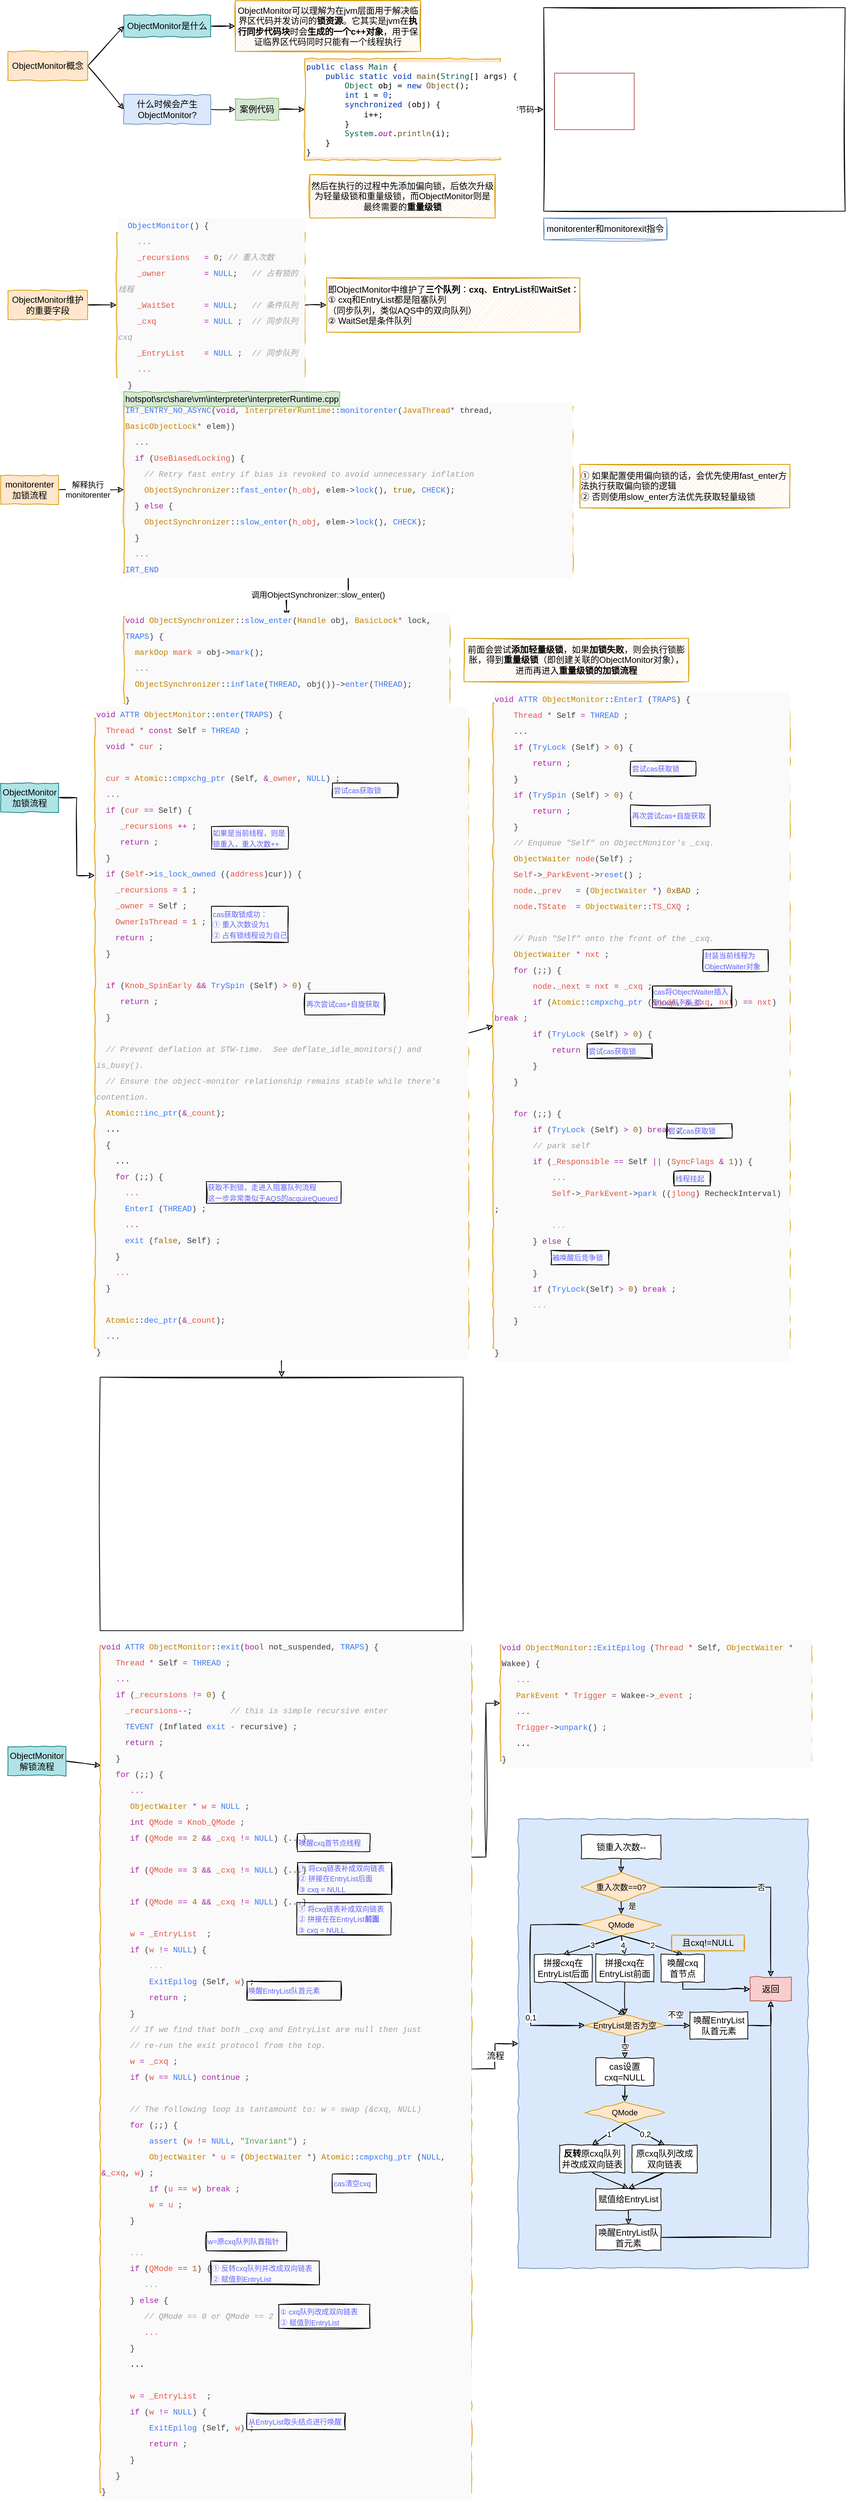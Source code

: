 <mxfile>
    <diagram id="gWG34eJznuLCkYyBdfT5" name="第 1 页">
        <mxGraphModel dx="975" dy="670" grid="1" gridSize="10" guides="1" tooltips="1" connect="1" arrows="1" fold="1" page="1" pageScale="1" pageWidth="827" pageHeight="1169" math="0" shadow="0">
            <root>
                <mxCell id="0"/>
                <mxCell id="1" parent="0"/>
                <mxCell id="5" style="edgeStyle=none;html=1;exitX=1;exitY=0.5;exitDx=0;exitDy=0;entryX=0;entryY=0.5;entryDx=0;entryDy=0;fontSize=11;sketch=1;" parent="1" source="2" target="3" edge="1">
                    <mxGeometry relative="1" as="geometry"/>
                </mxCell>
                <mxCell id="2" value="ObjectMonitor维护的重要字段" style="rounded=0;whiteSpace=wrap;html=1;fillColor=#ffe6cc;strokeColor=#d79b00;comic=1;" parent="1" vertex="1">
                    <mxGeometry x="40" y="410" width="110" height="40" as="geometry"/>
                </mxCell>
                <mxCell id="7" style="edgeStyle=none;sketch=1;html=1;exitX=1;exitY=0.5;exitDx=0;exitDy=0;entryX=0;entryY=0.5;entryDx=0;entryDy=0;fontSize=11;" parent="1" source="3" target="6" edge="1">
                    <mxGeometry relative="1" as="geometry"/>
                </mxCell>
                <mxCell id="3" value="&lt;div style=&quot;background-color: rgb(250 , 250 , 250) ; font-family: &amp;#34;consolas&amp;#34; , &amp;#34;courier new&amp;#34; , monospace ; font-size: 11px ; line-height: 22px&quot;&gt;&lt;div style=&quot;color: rgb(56 , 58 , 66)&quot;&gt;&amp;nbsp; &lt;span style=&quot;color: #4078f2&quot;&gt;ObjectMonitor&lt;/span&gt;() {&lt;/div&gt;&lt;div&gt;&lt;span style=&quot;color: rgb(56 , 58 , 66)&quot;&gt;&amp;nbsp; &amp;nbsp; &lt;/span&gt;&lt;font color=&quot;#e45649&quot;&gt;...&lt;/font&gt;&lt;/div&gt;&lt;div style=&quot;color: rgb(56 , 58 , 66)&quot;&gt;&amp;nbsp; &amp;nbsp; &lt;span style=&quot;color: #e45649&quot;&gt;_recursions&lt;/span&gt; &amp;nbsp; &lt;span style=&quot;color: #a626a4&quot;&gt;=&lt;/span&gt; &lt;span style=&quot;color: #986801&quot;&gt;0&lt;/span&gt;;&lt;span style=&quot;color: #a0a1a7 ; font-style: italic&quot;&gt; // 重入次数&lt;/span&gt;&lt;/div&gt;&lt;div style=&quot;color: rgb(56 , 58 , 66)&quot;&gt;&amp;nbsp; &amp;nbsp; &lt;span style=&quot;color: #e45649&quot;&gt;_owner&lt;/span&gt; &amp;nbsp; &amp;nbsp; &amp;nbsp; &amp;nbsp;&lt;span style=&quot;color: #a626a4&quot;&gt;=&lt;/span&gt; &lt;span style=&quot;color: #4078f2&quot;&gt;NULL&lt;/span&gt;;&lt;span style=&quot;color: #a0a1a7 ; font-style: italic&quot;&gt; &amp;nbsp; // 占有锁的线程&lt;/span&gt;&lt;/div&gt;&lt;div style=&quot;color: rgb(56 , 58 , 66)&quot;&gt;&amp;nbsp; &amp;nbsp; &lt;span style=&quot;color: #e45649&quot;&gt;_WaitSet&lt;/span&gt; &amp;nbsp; &amp;nbsp; &amp;nbsp;&lt;span style=&quot;color: #a626a4&quot;&gt;=&lt;/span&gt; &lt;span style=&quot;color: #4078f2&quot;&gt;NULL&lt;/span&gt;;&lt;span style=&quot;color: #a0a1a7 ; font-style: italic&quot;&gt; &amp;nbsp; // 条件队列&lt;/span&gt;&lt;/div&gt;&lt;div style=&quot;color: rgb(56 , 58 , 66)&quot;&gt;&amp;nbsp; &amp;nbsp; &lt;span style=&quot;color: #e45649&quot;&gt;_cxq&lt;/span&gt; &amp;nbsp; &amp;nbsp; &amp;nbsp; &amp;nbsp; &amp;nbsp;&lt;span style=&quot;color: #a626a4&quot;&gt;=&lt;/span&gt; &lt;span style=&quot;color: #4078f2&quot;&gt;NULL&lt;/span&gt; ;&lt;span style=&quot;color: #a0a1a7 ; font-style: italic&quot;&gt; &amp;nbsp;// 同步队列cxq&lt;/span&gt;&lt;/div&gt;&lt;div style=&quot;color: rgb(56 , 58 , 66)&quot;&gt;&amp;nbsp; &amp;nbsp; &lt;span style=&quot;color: #e45649&quot;&gt;_EntryList&lt;/span&gt; &amp;nbsp; &amp;nbsp;&lt;span style=&quot;color: #a626a4&quot;&gt;=&lt;/span&gt; &lt;span style=&quot;color: #4078f2&quot;&gt;NULL&lt;/span&gt; ;&lt;span style=&quot;color: #a0a1a7 ; font-style: italic&quot;&gt; &amp;nbsp;// 同步队列&lt;/span&gt;&lt;/div&gt;&lt;div&gt;&lt;font color=&quot;#383a42&quot;&gt;&amp;nbsp; &amp;nbsp; &lt;/font&gt;&lt;font color=&quot;#e45649&quot;&gt;...&lt;/font&gt;&lt;/div&gt;&lt;div style=&quot;color: rgb(56 , 58 , 66)&quot;&gt;&amp;nbsp; }&lt;/div&gt;&lt;/div&gt;" style="rounded=0;whiteSpace=wrap;html=1;fillColor=#ffe6cc;strokeColor=#d79b00;comic=1;align=left;" parent="1" vertex="1">
                    <mxGeometry x="190" y="330" width="260" height="200" as="geometry"/>
                </mxCell>
                <mxCell id="6" value="即ObjectMonitor中维护了&lt;b&gt;三个队列&lt;/b&gt;：&lt;b&gt;cxq&lt;/b&gt;、&lt;b&gt;EntryList&lt;/b&gt;和&lt;b&gt;WaitSet&lt;/b&gt;：&lt;br&gt;① cxq和EntryList都是阻塞队列&lt;br&gt;（同步队列，类似AQS中的双向队列）&lt;br&gt;② WaitSet是条件队列" style="rounded=0;whiteSpace=wrap;html=1;fillColor=#ffe6cc;strokeColor=#d79b00;comic=1;align=left;sketch=1;" parent="1" vertex="1">
                    <mxGeometry x="480" y="392.5" width="350" height="75" as="geometry"/>
                </mxCell>
                <mxCell id="12" style="edgeStyle=none;sketch=1;html=1;exitX=1;exitY=0.5;exitDx=0;exitDy=0;entryX=0;entryY=0.5;entryDx=0;entryDy=0;fontSize=11;" parent="1" source="8" target="11" edge="1">
                    <mxGeometry relative="1" as="geometry"/>
                </mxCell>
                <mxCell id="8" value="ObjectMonitor是什么" style="rounded=0;whiteSpace=wrap;html=1;fillColor=#b0e3e6;strokeColor=#0e8088;comic=1;" parent="1" vertex="1">
                    <mxGeometry x="200" y="30" width="120" height="30" as="geometry"/>
                </mxCell>
                <mxCell id="10" style="edgeStyle=none;sketch=1;html=1;exitX=1;exitY=0.5;exitDx=0;exitDy=0;entryX=0;entryY=0.5;entryDx=0;entryDy=0;fontSize=11;" parent="1" source="9" target="8" edge="1">
                    <mxGeometry relative="1" as="geometry"/>
                </mxCell>
                <mxCell id="14" style="edgeStyle=none;sketch=1;html=1;exitX=1;exitY=0.5;exitDx=0;exitDy=0;entryX=0;entryY=0.5;entryDx=0;entryDy=0;fontSize=11;" parent="1" source="9" target="13" edge="1">
                    <mxGeometry relative="1" as="geometry"/>
                </mxCell>
                <mxCell id="9" value="ObjectMonitor概念" style="rounded=0;whiteSpace=wrap;html=1;fillColor=#ffe6cc;strokeColor=#d79b00;comic=1;" parent="1" vertex="1">
                    <mxGeometry x="40" y="80" width="110" height="40" as="geometry"/>
                </mxCell>
                <mxCell id="11" value="ObjectMonitor可以理解为在jvm层面用于解决临界区代码并发访问的&lt;b&gt;锁资源&lt;/b&gt;。它其实是jvm在&lt;b&gt;执行同步代码块&lt;/b&gt;时会&lt;b&gt;生成的一个c++对象&lt;/b&gt;，用于保证临界区代码同时只能有一个线程执行" style="rounded=0;whiteSpace=wrap;html=1;fillColor=#ffe6cc;strokeColor=#d79b00;comic=1;sketch=1;" parent="1" vertex="1">
                    <mxGeometry x="354" y="10" width="256" height="70" as="geometry"/>
                </mxCell>
                <mxCell id="16" style="edgeStyle=none;sketch=1;html=1;exitX=1;exitY=0.5;exitDx=0;exitDy=0;entryX=0;entryY=0.5;entryDx=0;entryDy=0;fontSize=11;" parent="1" source="13" target="15" edge="1">
                    <mxGeometry relative="1" as="geometry"/>
                </mxCell>
                <mxCell id="13" value="什么时候会产生ObjectMonitor?" style="rounded=0;whiteSpace=wrap;html=1;fillColor=#dae8fc;strokeColor=#6c8ebf;comic=1;" parent="1" vertex="1">
                    <mxGeometry x="200" y="140" width="120" height="40" as="geometry"/>
                </mxCell>
                <mxCell id="18" style="edgeStyle=none;sketch=1;html=1;exitX=1;exitY=0.5;exitDx=0;exitDy=0;entryX=0;entryY=0.5;entryDx=0;entryDy=0;fontSize=11;" parent="1" source="15" target="17" edge="1">
                    <mxGeometry relative="1" as="geometry"/>
                </mxCell>
                <mxCell id="15" value="案例代码" style="rounded=0;whiteSpace=wrap;html=1;fillColor=#d5e8d4;strokeColor=#82b366;comic=1;" parent="1" vertex="1">
                    <mxGeometry x="354" y="145" width="60" height="30" as="geometry"/>
                </mxCell>
                <mxCell id="20" value="字节码" style="edgeStyle=none;sketch=1;html=1;exitX=1;exitY=0.5;exitDx=0;exitDy=0;entryX=0;entryY=0.5;entryDx=0;entryDy=0;fontSize=11;" parent="1" source="17" target="19" edge="1">
                    <mxGeometry relative="1" as="geometry"/>
                </mxCell>
                <mxCell id="17" value="&lt;pre style=&quot;background-color: rgb(255 , 255 , 255) ; color: rgb(8 , 8 , 8) ; font-family: &amp;#34;consolas&amp;#34; , monospace ; font-size: 11px&quot;&gt;&lt;span style=&quot;color: #0033b3&quot;&gt;public class &lt;/span&gt;&lt;span style=&quot;color: #066555&quot;&gt;Main &lt;/span&gt;{&lt;br&gt;    &lt;span style=&quot;color: #0033b3&quot;&gt;public static void &lt;/span&gt;&lt;span style=&quot;color: #795e26&quot;&gt;main&lt;/span&gt;(&lt;span style=&quot;color: #066555&quot;&gt;String&lt;/span&gt;[] args) {&lt;br&gt;        &lt;span style=&quot;color: #066555&quot;&gt;Object &lt;/span&gt;&lt;span style=&quot;color: #000000&quot;&gt;obj &lt;/span&gt;= &lt;span style=&quot;color: #0033b3&quot;&gt;new &lt;/span&gt;&lt;span style=&quot;color: #795e26&quot;&gt;Object&lt;/span&gt;();&lt;br&gt;        &lt;span style=&quot;color: #0033b3&quot;&gt;int &lt;/span&gt;i = &lt;span style=&quot;color: #1750eb&quot;&gt;0&lt;/span&gt;;&lt;br&gt;        &lt;span style=&quot;color: #0033b3&quot;&gt;synchronized &lt;/span&gt;(&lt;span style=&quot;color: #000000&quot;&gt;obj&lt;/span&gt;) {&lt;br&gt;            i++;&lt;br&gt;        }&lt;br&gt;        &lt;span style=&quot;color: #066555&quot;&gt;System&lt;/span&gt;.&lt;span style=&quot;color: #871094 ; font-style: italic&quot;&gt;out&lt;/span&gt;.&lt;span style=&quot;color: #795e26&quot;&gt;println&lt;/span&gt;(i);&lt;br&gt;    }&lt;br&gt;}&lt;/pre&gt;" style="rounded=0;whiteSpace=wrap;html=1;fillColor=#ffe6cc;strokeColor=#d79b00;comic=1;align=left;" parent="1" vertex="1">
                    <mxGeometry x="450" y="90" width="270" height="140" as="geometry"/>
                </mxCell>
                <mxCell id="19" value="" style="shape=image;imageAspect=0;aspect=fixed;verticalLabelPosition=bottom;verticalAlign=top;comic=1;sketch=1;fontSize=11;image=https://codereaper-image-bed.oss-cn-shenzhen.aliyuncs.com/img/image-20220816200220585.png;imageBorder=default;" parent="1" vertex="1">
                    <mxGeometry x="780" y="19.5" width="416.3" height="281" as="geometry"/>
                </mxCell>
                <mxCell id="21" value="" style="rounded=0;whiteSpace=wrap;html=1;fillColor=none;strokeColor=#b85450;comic=0;align=left;" parent="1" vertex="1">
                    <mxGeometry x="795" y="110" width="110" height="78" as="geometry"/>
                </mxCell>
                <mxCell id="22" value="monitorenter和monitorexit指令" style="rounded=0;whiteSpace=wrap;html=1;fillColor=#dae8fc;strokeColor=#6c8ebf;comic=1;sketch=1;" parent="1" vertex="1">
                    <mxGeometry x="780" y="310" width="170" height="30" as="geometry"/>
                </mxCell>
                <mxCell id="24" value="然后在执行的过程中先添加偏向锁，后依次升级为轻量级锁和重量级锁，而ObjectMonitor则是最终需要的&lt;b&gt;重量级锁&lt;/b&gt;" style="rounded=0;whiteSpace=wrap;html=1;fillColor=#ffe6cc;strokeColor=#d79b00;comic=1;sketch=1;" parent="1" vertex="1">
                    <mxGeometry x="457" y="250" width="256" height="60" as="geometry"/>
                </mxCell>
                <mxCell id="28" value="解释执行&lt;br&gt;monitorenter" style="edgeStyle=none;sketch=1;html=1;exitX=1;exitY=0.5;exitDx=0;exitDy=0;entryX=0;entryY=0.5;entryDx=0;entryDy=0;fontSize=11;" parent="1" source="25" target="27" edge="1">
                    <mxGeometry x="-0.111" relative="1" as="geometry">
                        <mxPoint as="offset"/>
                    </mxGeometry>
                </mxCell>
                <mxCell id="25" value="monitorenter加锁流程" style="rounded=0;whiteSpace=wrap;html=1;fillColor=#ffe6cc;strokeColor=#d79b00;comic=1;" parent="1" vertex="1">
                    <mxGeometry x="30" y="665" width="80" height="40" as="geometry"/>
                </mxCell>
                <mxCell id="32" value="调用ObjectSynchronizer::slow_enter()" style="edgeStyle=orthogonalEdgeStyle;sketch=1;html=1;exitX=0.5;exitY=1;exitDx=0;exitDy=0;entryX=0.5;entryY=0;entryDx=0;entryDy=0;fontSize=11;rounded=0;" parent="1" source="27" target="31" edge="1">
                    <mxGeometry relative="1" as="geometry"/>
                </mxCell>
                <mxCell id="27" value="&lt;div style=&quot;background-color: rgb(250 , 250 , 250) ; font-family: &amp;#34;consolas&amp;#34; , &amp;#34;courier new&amp;#34; , monospace ; font-size: 11px ; line-height: 22px&quot;&gt;&lt;div&gt;&lt;div style=&quot;font-family: &amp;#34;consolas&amp;#34; , &amp;#34;courier new&amp;#34; , monospace ; line-height: 22px&quot;&gt;&lt;div style=&quot;color: rgb(56 , 58 , 66)&quot;&gt;&lt;span style=&quot;color: #4078f2&quot;&gt;IRT_ENTRY_NO_ASYNC&lt;/span&gt;(&lt;span style=&quot;color: #a626a4&quot;&gt;void&lt;/span&gt;, &lt;span style=&quot;color: #c18401&quot;&gt;InterpreterRuntime&lt;/span&gt;::&lt;span style=&quot;color: #4078f2&quot;&gt;monitorenter&lt;/span&gt;(&lt;span style=&quot;color: #c18401&quot;&gt;JavaThread&lt;/span&gt;&lt;span style=&quot;color: #a626a4&quot;&gt;*&lt;/span&gt; thread, &lt;span style=&quot;color: #c18401&quot;&gt;BasicObjectLock&lt;/span&gt;&lt;span style=&quot;color: #a626a4&quot;&gt;*&lt;/span&gt; elem))&lt;/div&gt;&lt;div&gt;&lt;font color=&quot;#a626a4&quot;&gt;&amp;nbsp; ...&lt;/font&gt;&lt;/div&gt;&lt;div style=&quot;color: rgb(56 , 58 , 66)&quot;&gt;&amp;nbsp; &lt;span style=&quot;color: #a626a4&quot;&gt;if&lt;/span&gt; (&lt;span style=&quot;color: #e45649&quot;&gt;UseBiasedLocking&lt;/span&gt;) {&lt;/div&gt;&lt;div style=&quot;color: rgb(56 , 58 , 66)&quot;&gt;&lt;span style=&quot;color: #a0a1a7 ; font-style: italic&quot;&gt;&amp;nbsp; &amp;nbsp; // Retry fast entry if bias is revoked to avoid unnecessary inflation&lt;/span&gt;&lt;/div&gt;&lt;div style=&quot;color: rgb(56 , 58 , 66)&quot;&gt;&amp;nbsp; &amp;nbsp; &lt;span style=&quot;color: #c18401&quot;&gt;ObjectSynchronizer&lt;/span&gt;::&lt;span style=&quot;color: #4078f2&quot;&gt;fast_enter&lt;/span&gt;(&lt;span style=&quot;color: #e45649&quot;&gt;h_obj&lt;/span&gt;, elem-&amp;gt;&lt;span style=&quot;color: #4078f2&quot;&gt;lock&lt;/span&gt;(), &lt;span style=&quot;color: #986801&quot;&gt;true&lt;/span&gt;, &lt;span style=&quot;color: #4078f2&quot;&gt;CHECK&lt;/span&gt;);&lt;/div&gt;&lt;div style=&quot;color: rgb(56 , 58 , 66)&quot;&gt;&amp;nbsp; } &lt;span style=&quot;color: #a626a4&quot;&gt;else&lt;/span&gt; {&lt;/div&gt;&lt;div style=&quot;color: rgb(56 , 58 , 66)&quot;&gt;&amp;nbsp; &amp;nbsp; &lt;span style=&quot;color: #c18401&quot;&gt;ObjectSynchronizer&lt;/span&gt;::&lt;span style=&quot;color: #4078f2&quot;&gt;slow_enter&lt;/span&gt;(&lt;span style=&quot;color: #e45649&quot;&gt;h_obj&lt;/span&gt;, elem-&amp;gt;&lt;span style=&quot;color: #4078f2&quot;&gt;lock&lt;/span&gt;(), &lt;span style=&quot;color: #4078f2&quot;&gt;CHECK&lt;/span&gt;);&lt;/div&gt;&lt;div style=&quot;color: rgb(56 , 58 , 66)&quot;&gt;&amp;nbsp; }&lt;/div&gt;&lt;div&gt;&lt;font color=&quot;#383a42&quot;&gt;&amp;nbsp; &lt;/font&gt;&lt;font color=&quot;#4078f2&quot;&gt;...&lt;/font&gt;&lt;/div&gt;&lt;div style=&quot;color: rgb(56 , 58 , 66)&quot;&gt;&lt;span style=&quot;color: #4078f2&quot;&gt;IRT_END&lt;/span&gt;&lt;/div&gt;&lt;/div&gt;&lt;/div&gt;&lt;/div&gt;" style="rounded=0;whiteSpace=wrap;html=1;fillColor=#ffe6cc;strokeColor=#d79b00;comic=1;align=left;" parent="1" vertex="1">
                    <mxGeometry x="200" y="570" width="620" height="230" as="geometry"/>
                </mxCell>
                <mxCell id="29" value="hotspot\src\share\vm\interpreter\interpreterRuntime.cpp" style="rounded=0;whiteSpace=wrap;html=1;fillColor=#d5e8d4;strokeColor=#82b366;comic=1;align=left;" parent="1" vertex="1">
                    <mxGeometry x="200" y="550" width="298" height="20" as="geometry"/>
                </mxCell>
                <mxCell id="30" value="&lt;div style=&quot;text-align: left&quot;&gt;&lt;span&gt;① 如果配置使用偏向锁的话，会优先使用fast_enter方法执行获取偏向锁的逻辑&lt;/span&gt;&lt;/div&gt;&lt;div style=&quot;text-align: left&quot;&gt;&lt;span&gt;② 否则使用slow_enter方法优先获取轻量级锁&lt;/span&gt;&lt;/div&gt;" style="rounded=0;whiteSpace=wrap;html=1;fillColor=#ffe6cc;strokeColor=#d79b00;comic=1;sketch=1;" parent="1" vertex="1">
                    <mxGeometry x="830" y="650" width="290" height="60" as="geometry"/>
                </mxCell>
                <mxCell id="53" style="edgeStyle=none;rounded=0;sketch=1;html=1;exitX=0.5;exitY=1;exitDx=0;exitDy=0;entryX=0.5;entryY=0;entryDx=0;entryDy=0;fontSize=11;" edge="1" parent="1" source="31" target="35">
                    <mxGeometry relative="1" as="geometry"/>
                </mxCell>
                <mxCell id="31" value="&lt;div style=&quot;background-color: rgb(250 , 250 , 250) ; font-family: &amp;#34;consolas&amp;#34; , &amp;#34;courier new&amp;#34; , monospace ; font-size: 11px ; line-height: 22px&quot;&gt;&lt;div style=&quot;font-family: &amp;#34;consolas&amp;#34; , &amp;#34;courier new&amp;#34; , monospace ; line-height: 22px&quot;&gt;&lt;div&gt;&lt;div style=&quot;font-family: &amp;#34;consolas&amp;#34; , &amp;#34;courier new&amp;#34; , monospace ; line-height: 22px&quot;&gt;&lt;div style=&quot;color: rgb(56 , 58 , 66)&quot;&gt;&lt;span style=&quot;color: #a626a4&quot;&gt;void&lt;/span&gt; &lt;span style=&quot;color: #c18401&quot;&gt;ObjectSynchronizer&lt;/span&gt;::&lt;span style=&quot;color: #4078f2&quot;&gt;slow_enter&lt;/span&gt;(&lt;span style=&quot;color: #c18401&quot;&gt;Handle&lt;/span&gt; obj, &lt;span style=&quot;color: #c18401&quot;&gt;BasicLock&lt;/span&gt;&lt;span style=&quot;color: #a626a4&quot;&gt;*&lt;/span&gt; lock, &lt;span style=&quot;color: #4078f2&quot;&gt;TRAPS&lt;/span&gt;) {&lt;/div&gt;&lt;div style=&quot;color: rgb(56 , 58 , 66)&quot;&gt;&amp;nbsp; &lt;span style=&quot;color: #c18401&quot;&gt;markOop&lt;/span&gt; &lt;span style=&quot;color: #e45649&quot;&gt;mark&lt;/span&gt; &lt;span style=&quot;color: #a626a4&quot;&gt;=&lt;/span&gt; obj-&amp;gt;&lt;span style=&quot;color: #4078f2&quot;&gt;mark&lt;/span&gt;();&lt;/div&gt;&lt;div&gt;&lt;font color=&quot;#383a42&quot;&gt;&amp;nbsp; &lt;/font&gt;&lt;font color=&quot;#4078f2&quot;&gt;...&lt;/font&gt;&lt;/div&gt;&lt;div style=&quot;color: rgb(56 , 58 , 66)&quot;&gt;&amp;nbsp; &lt;span style=&quot;color: #c18401&quot;&gt;ObjectSynchronizer&lt;/span&gt;::&lt;span style=&quot;color: #4078f2&quot;&gt;inflate&lt;/span&gt;(&lt;span style=&quot;color: #4078f2&quot;&gt;THREAD&lt;/span&gt;, obj())-&amp;gt;&lt;span style=&quot;color: #4078f2&quot;&gt;enter&lt;/span&gt;(&lt;span style=&quot;color: #4078f2&quot;&gt;THREAD&lt;/span&gt;);&lt;/div&gt;&lt;div style=&quot;color: rgb(56 , 58 , 66)&quot;&gt;}&lt;/div&gt;&lt;/div&gt;&lt;/div&gt;&lt;/div&gt;&lt;/div&gt;" style="rounded=0;whiteSpace=wrap;html=1;fillColor=#ffe6cc;strokeColor=#d79b00;comic=1;align=left;" parent="1" vertex="1">
                    <mxGeometry x="200" y="860" width="450" height="120" as="geometry"/>
                </mxCell>
                <mxCell id="33" value="&lt;div style=&quot;text-align: left&quot;&gt;&lt;/div&gt;&lt;span style=&quot;text-align: left&quot;&gt;前面会尝试&lt;b&gt;添加轻量级锁&lt;/b&gt;，如果&lt;b&gt;加锁失败&lt;/b&gt;，则会执行锁膨胀，得到&lt;b&gt;重量级锁&lt;/b&gt;（即创建关联的ObjectMonitor对象），进而再进入&lt;b&gt;重量级锁的加锁流程&lt;/b&gt;&lt;br&gt;&lt;/span&gt;" style="rounded=0;whiteSpace=wrap;html=1;fillColor=#ffe6cc;strokeColor=#d79b00;comic=1;sketch=1;" parent="1" vertex="1">
                    <mxGeometry x="670" y="890" width="310" height="60" as="geometry"/>
                </mxCell>
                <mxCell id="36" style="edgeStyle=orthogonalEdgeStyle;html=1;exitX=1;exitY=0.5;exitDx=0;exitDy=0;entryX=0;entryY=0.25;entryDx=0;entryDy=0;fontSize=11;sketch=1;rounded=0;" edge="1" parent="1" source="34" target="35">
                    <mxGeometry relative="1" as="geometry"/>
                </mxCell>
                <mxCell id="34" value="ObjectMonitor加锁流程" style="rounded=0;whiteSpace=wrap;html=1;fillColor=#b0e3e6;strokeColor=#0e8088;comic=1;" parent="1" vertex="1">
                    <mxGeometry x="30" y="1090" width="80" height="40" as="geometry"/>
                </mxCell>
                <mxCell id="52" style="rounded=0;sketch=1;html=1;exitX=1;exitY=0.5;exitDx=0;exitDy=0;entryX=0;entryY=0.5;entryDx=0;entryDy=0;fontSize=11;" edge="1" parent="1" source="35" target="43">
                    <mxGeometry relative="1" as="geometry"/>
                </mxCell>
                <mxCell id="55" style="edgeStyle=none;rounded=0;sketch=1;html=1;exitX=0.5;exitY=1;exitDx=0;exitDy=0;entryX=0.5;entryY=0;entryDx=0;entryDy=0;fontSize=11;" edge="1" parent="1" source="35" target="54">
                    <mxGeometry relative="1" as="geometry"/>
                </mxCell>
                <mxCell id="35" value="&lt;div style=&quot;background-color: rgb(250 , 250 , 250) ; font-family: &amp;#34;consolas&amp;#34; , &amp;#34;courier new&amp;#34; , monospace ; font-size: 11px ; line-height: 22px&quot;&gt;&lt;div style=&quot;font-family: &amp;#34;consolas&amp;#34; , &amp;#34;courier new&amp;#34; , monospace ; line-height: 22px&quot;&gt;&lt;div style=&quot;font-family: &amp;#34;consolas&amp;#34; , &amp;#34;courier new&amp;#34; , monospace ; line-height: 22px&quot;&gt;&lt;div style=&quot;color: rgb(56 , 58 , 66)&quot;&gt;&lt;span style=&quot;color: #a626a4&quot;&gt;void&lt;/span&gt; &lt;span style=&quot;color: #4078f2&quot;&gt;ATTR&lt;/span&gt; &lt;span style=&quot;color: #c18401&quot;&gt;ObjectMonitor&lt;/span&gt;::&lt;span style=&quot;color: #4078f2&quot;&gt;enter&lt;/span&gt;(&lt;span style=&quot;color: #4078f2&quot;&gt;TRAPS&lt;/span&gt;) {&lt;/div&gt;&lt;div style=&quot;color: rgb(56 , 58 , 66)&quot;&gt;&lt;span style=&quot;color: #a0a1a7 ; font-style: italic&quot;&gt;&amp;nbsp;&amp;nbsp;&lt;/span&gt;&lt;span style=&quot;color: rgb(228 , 86 , 73)&quot;&gt;Thread&lt;/span&gt; &lt;span style=&quot;color: rgb(166 , 38 , 164)&quot;&gt;*&lt;/span&gt; &lt;span style=&quot;color: rgb(166 , 38 , 164)&quot;&gt;const&lt;/span&gt; Self &lt;span style=&quot;color: rgb(166 , 38 , 164)&quot;&gt;=&lt;/span&gt; &lt;span style=&quot;color: rgb(64 , 120 , 242)&quot;&gt;THREAD&lt;/span&gt; ;&lt;/div&gt;&lt;div style=&quot;color: rgb(56 , 58 , 66)&quot;&gt;&amp;nbsp; &lt;span style=&quot;color: #a626a4&quot;&gt;void&lt;/span&gt; &lt;span style=&quot;color: #a626a4&quot;&gt;*&lt;/span&gt; &lt;span style=&quot;color: #e45649&quot;&gt;cur&lt;/span&gt; ;&lt;/div&gt;&lt;br&gt;&lt;div style=&quot;color: rgb(56 , 58 , 66)&quot;&gt;&amp;nbsp; &lt;span style=&quot;color: #e45649&quot;&gt;cur&lt;/span&gt; &lt;span style=&quot;color: #a626a4&quot;&gt;=&lt;/span&gt; &lt;span style=&quot;color: #c18401&quot;&gt;Atomic&lt;/span&gt;::&lt;span style=&quot;color: #4078f2&quot;&gt;cmpxchg_ptr&lt;/span&gt; (Self, &lt;span style=&quot;color: #a626a4&quot;&gt;&amp;amp;&lt;/span&gt;&lt;span style=&quot;color: #e45649&quot;&gt;_owner&lt;/span&gt;, &lt;span style=&quot;color: #4078f2&quot;&gt;NULL&lt;/span&gt;) ;&lt;/div&gt;&lt;div&gt;&lt;font color=&quot;#383a42&quot;&gt;&amp;nbsp; &lt;/font&gt;&lt;font color=&quot;#a626a4&quot;&gt;...&lt;/font&gt;&lt;/div&gt;&lt;div style=&quot;color: rgb(56 , 58 , 66)&quot;&gt;&amp;nbsp; &lt;span style=&quot;color: #a626a4&quot;&gt;if&lt;/span&gt; (&lt;span style=&quot;color: #e45649&quot;&gt;cur&lt;/span&gt; &lt;span style=&quot;color: #a626a4&quot;&gt;==&lt;/span&gt; Self) {&lt;/div&gt;&lt;div style=&quot;color: rgb(56 , 58 , 66)&quot;&gt;&lt;span style=&quot;color: #a0a1a7 ; font-style: italic&quot;&gt;&amp;nbsp; &amp;nbsp; &amp;nbsp;&lt;/span&gt;&lt;span style=&quot;color: rgb(228 , 86 , 73)&quot;&gt;_recursions&lt;/span&gt; &lt;span style=&quot;color: rgb(166 , 38 , 164)&quot;&gt;++&lt;/span&gt; ;&lt;/div&gt;&lt;div style=&quot;color: rgb(56 , 58 , 66)&quot;&gt;&amp;nbsp; &amp;nbsp; &amp;nbsp;&lt;span style=&quot;color: #a626a4&quot;&gt;return&lt;/span&gt; ;&lt;/div&gt;&lt;div style=&quot;color: rgb(56 , 58 , 66)&quot;&gt;&amp;nbsp; }&lt;/div&gt;&lt;div style=&quot;color: rgb(56 , 58 , 66)&quot;&gt;&amp;nbsp; &lt;span style=&quot;color: #a626a4&quot;&gt;if&lt;/span&gt; (&lt;span style=&quot;color: #e45649&quot;&gt;Self&lt;/span&gt;-&amp;gt;&lt;span style=&quot;color: #4078f2&quot;&gt;is_lock_owned&lt;/span&gt; ((&lt;span style=&quot;color: #e45649&quot;&gt;address&lt;/span&gt;)cur)) {&lt;/div&gt;&lt;div style=&quot;color: rgb(56 , 58 , 66)&quot;&gt;&amp;nbsp; &amp;nbsp; &lt;span style=&quot;color: #e45649&quot;&gt;_recursions&lt;/span&gt; &lt;span style=&quot;color: #a626a4&quot;&gt;=&lt;/span&gt; &lt;span style=&quot;color: #986801&quot;&gt;1&lt;/span&gt; ;&lt;/div&gt;&lt;div style=&quot;color: rgb(56 , 58 , 66)&quot;&gt;&amp;nbsp; &amp;nbsp; &lt;span style=&quot;color: #e45649&quot;&gt;_owner&lt;/span&gt; &lt;span style=&quot;color: #a626a4&quot;&gt;=&lt;/span&gt; Self ;&lt;/div&gt;&lt;div style=&quot;color: rgb(56 , 58 , 66)&quot;&gt;&amp;nbsp; &amp;nbsp; &lt;span style=&quot;color: #e45649&quot;&gt;OwnerIsThread&lt;/span&gt; &lt;span style=&quot;color: #a626a4&quot;&gt;=&lt;/span&gt; &lt;span style=&quot;color: #986801&quot;&gt;1&lt;/span&gt; ;&lt;/div&gt;&lt;div style=&quot;color: rgb(56 , 58 , 66)&quot;&gt;&amp;nbsp; &amp;nbsp; &lt;span style=&quot;color: #a626a4&quot;&gt;return&lt;/span&gt; ;&lt;/div&gt;&lt;div style=&quot;color: rgb(56 , 58 , 66)&quot;&gt;&amp;nbsp; }&lt;br&gt;&lt;/div&gt;&lt;br&gt;&lt;div style=&quot;color: rgb(56 , 58 , 66)&quot;&gt;&amp;nbsp; &lt;span style=&quot;color: #a626a4&quot;&gt;if&lt;/span&gt; (&lt;span style=&quot;color: #e45649&quot;&gt;Knob_SpinEarly&lt;/span&gt; &lt;span style=&quot;color: #a626a4&quot;&gt;&amp;amp;&amp;amp;&lt;/span&gt; &lt;span style=&quot;color: #4078f2&quot;&gt;TrySpin&lt;/span&gt; (Self) &lt;span style=&quot;color: #a626a4&quot;&gt;&amp;gt;&lt;/span&gt; &lt;span style=&quot;color: #986801&quot;&gt;0&lt;/span&gt;) {&lt;/div&gt;&lt;div style=&quot;color: rgb(56 , 58 , 66)&quot;&gt;&amp;nbsp; &amp;nbsp; &amp;nbsp;&lt;span style=&quot;color: #a626a4&quot;&gt;return&lt;/span&gt; ;&lt;/div&gt;&lt;div style=&quot;color: rgb(56 , 58 , 66)&quot;&gt;&amp;nbsp; }&lt;/div&gt;&lt;br&gt;&lt;div style=&quot;color: rgb(56 , 58 , 66)&quot;&gt;&lt;span style=&quot;color: #a0a1a7 ; font-style: italic&quot;&gt;&amp;nbsp; // Prevent deflation at STW-time. &amp;nbsp;See deflate_idle_monitors() and is_busy().&lt;/span&gt;&lt;/div&gt;&lt;div style=&quot;color: rgb(56 , 58 , 66)&quot;&gt;&lt;span style=&quot;color: #a0a1a7 ; font-style: italic&quot;&gt;&amp;nbsp; // Ensure the object-monitor relationship remains stable while there's contention.&lt;/span&gt;&lt;/div&gt;&lt;div style=&quot;color: rgb(56 , 58 , 66)&quot;&gt;&amp;nbsp; &lt;span style=&quot;color: #c18401&quot;&gt;Atomic&lt;/span&gt;::&lt;span style=&quot;color: #4078f2&quot;&gt;inc_ptr&lt;/span&gt;(&lt;span style=&quot;color: #a626a4&quot;&gt;&amp;amp;&lt;/span&gt;&lt;span style=&quot;color: #e45649&quot;&gt;_count&lt;/span&gt;);&lt;/div&gt;&amp;nbsp; ...&lt;br&gt;&lt;div style=&quot;color: rgb(56 , 58 , 66)&quot;&gt;&amp;nbsp; {&lt;/div&gt;&amp;nbsp; &amp;nbsp; ...&lt;div style=&quot;color: rgb(56 , 58 , 66)&quot;&gt;&amp;nbsp; &amp;nbsp; &lt;span style=&quot;color: #a626a4&quot;&gt;for&lt;/span&gt; (;;) {&lt;/div&gt;&lt;div&gt;&lt;span style=&quot;color: rgb(56 , 58 , 66)&quot;&gt;&amp;nbsp; &amp;nbsp; &amp;nbsp; &lt;/span&gt;&lt;font color=&quot;#e45649&quot;&gt;...&lt;/font&gt;&lt;/div&gt;&lt;div style=&quot;color: rgb(56 , 58 , 66)&quot;&gt;&amp;nbsp; &amp;nbsp; &amp;nbsp; &lt;span style=&quot;color: #4078f2&quot;&gt;EnterI&lt;/span&gt; (&lt;span style=&quot;color: #4078f2&quot;&gt;THREAD&lt;/span&gt;) ;&lt;/div&gt;&lt;div&gt;&lt;span style=&quot;color: rgb(56 , 58 , 66)&quot;&gt;&amp;nbsp; &amp;nbsp; &amp;nbsp; &lt;/span&gt;&lt;font color=&quot;#a626a4&quot;&gt;...&lt;/font&gt;&lt;/div&gt;&lt;div style=&quot;color: rgb(56 , 58 , 66)&quot;&gt;&amp;nbsp; &amp;nbsp; &amp;nbsp; &lt;span style=&quot;color: #4078f2&quot;&gt;exit&lt;/span&gt; (&lt;span style=&quot;color: #986801&quot;&gt;false&lt;/span&gt;, Self) ;&lt;/div&gt;&lt;div style=&quot;color: rgb(56 , 58 , 66)&quot;&gt;&amp;nbsp; &amp;nbsp; }&lt;/div&gt;&lt;div&gt;&lt;span style=&quot;color: rgb(56 , 58 , 66)&quot;&gt;&amp;nbsp; &amp;nbsp; &lt;/span&gt;&lt;font color=&quot;#e45649&quot;&gt;...&lt;/font&gt;&lt;/div&gt;&lt;div style=&quot;color: rgb(56 , 58 , 66)&quot;&gt;&amp;nbsp; }&lt;/div&gt;&lt;br&gt;&lt;div style=&quot;color: rgb(56 , 58 , 66)&quot;&gt;&amp;nbsp; &lt;span style=&quot;color: #c18401&quot;&gt;Atomic&lt;/span&gt;::&lt;span style=&quot;color: #4078f2&quot;&gt;dec_ptr&lt;/span&gt;(&lt;span style=&quot;color: #a626a4&quot;&gt;&amp;amp;&lt;/span&gt;&lt;span style=&quot;color: #e45649&quot;&gt;_count&lt;/span&gt;);&lt;/div&gt;&lt;div style=&quot;color: rgb(56 , 58 , 66)&quot;&gt;&amp;nbsp; ...&lt;/div&gt;&lt;div style=&quot;color: rgb(56 , 58 , 66)&quot;&gt;}&lt;br&gt;&lt;/div&gt;&lt;/div&gt;&lt;/div&gt;&lt;/div&gt;" style="rounded=0;whiteSpace=wrap;html=1;fillColor=#ffe6cc;strokeColor=#d79b00;comic=1;align=left;" vertex="1" parent="1">
                    <mxGeometry x="160" y="1000" width="516" height="870" as="geometry"/>
                </mxCell>
                <mxCell id="38" value="&lt;font color=&quot;#6262fc&quot;&gt;&lt;span style=&quot;font-size: 10px&quot;&gt;尝试cas获取锁&lt;/span&gt;&lt;/font&gt;" style="rounded=0;whiteSpace=wrap;html=1;fillColor=none;strokeColor=default;comic=1;align=left;sketch=1;" vertex="1" parent="1">
                    <mxGeometry x="488" y="1090" width="90" height="20" as="geometry"/>
                </mxCell>
                <mxCell id="39" value="&lt;font color=&quot;#6262fc&quot;&gt;&lt;span style=&quot;font-size: 10px&quot;&gt;如果是当前线程，则是锁重入，重入次数++&lt;/span&gt;&lt;/font&gt;" style="rounded=0;whiteSpace=wrap;html=1;fillColor=none;strokeColor=default;comic=1;align=left;sketch=1;" vertex="1" parent="1">
                    <mxGeometry x="321" y="1150" width="106" height="31" as="geometry"/>
                </mxCell>
                <mxCell id="40" value="&lt;font color=&quot;#6262fc&quot;&gt;&lt;span style=&quot;font-size: 10px&quot;&gt;cas获取锁成功：&lt;br&gt;① 重入次数设为1&lt;br&gt;② 占有锁线程设为自己&lt;br&gt;&lt;/span&gt;&lt;/font&gt;" style="rounded=0;whiteSpace=wrap;html=1;fillColor=none;strokeColor=default;comic=1;align=left;sketch=1;" vertex="1" parent="1">
                    <mxGeometry x="321" y="1260" width="106" height="50" as="geometry"/>
                </mxCell>
                <mxCell id="41" value="&lt;font color=&quot;#6262fc&quot;&gt;&lt;span style=&quot;font-size: 10px&quot;&gt;再次尝试cas+自旋获取&lt;br&gt;&lt;/span&gt;&lt;/font&gt;" style="rounded=0;whiteSpace=wrap;html=1;fillColor=none;strokeColor=default;comic=1;align=left;sketch=1;" vertex="1" parent="1">
                    <mxGeometry x="450" y="1380" width="110" height="30" as="geometry"/>
                </mxCell>
                <mxCell id="42" value="&lt;font color=&quot;#6262fc&quot;&gt;&lt;span style=&quot;font-size: 10px&quot;&gt;获取不到锁，走进入阻塞队列流程&lt;br&gt;这一步非常类似于AQS的acquireQueued&lt;br&gt;&lt;/span&gt;&lt;/font&gt;" style="rounded=0;whiteSpace=wrap;html=1;fillColor=none;strokeColor=default;comic=1;align=left;sketch=1;" vertex="1" parent="1">
                    <mxGeometry x="314" y="1640" width="186" height="30" as="geometry"/>
                </mxCell>
                <mxCell id="43" value="&lt;div style=&quot;background-color: rgb(250 , 250 , 250) ; font-family: &amp;#34;consolas&amp;#34; , &amp;#34;courier new&amp;#34; , monospace ; font-size: 11px ; line-height: 22px&quot;&gt;&lt;div style=&quot;font-family: &amp;#34;consolas&amp;#34; , &amp;#34;courier new&amp;#34; , monospace ; line-height: 22px&quot;&gt;&lt;div style=&quot;font-family: &amp;#34;consolas&amp;#34; , &amp;#34;courier new&amp;#34; , monospace ; line-height: 22px&quot;&gt;&lt;div&gt;&lt;div style=&quot;font-family: &amp;#34;consolas&amp;#34; , &amp;#34;courier new&amp;#34; , monospace ; line-height: 22px&quot;&gt;&lt;div style=&quot;color: rgb(56 , 58 , 66)&quot;&gt;&lt;span style=&quot;color: #a626a4&quot;&gt;void&lt;/span&gt; &lt;span style=&quot;color: #4078f2&quot;&gt;ATTR&lt;/span&gt; &lt;span style=&quot;color: #c18401&quot;&gt;ObjectMonitor&lt;/span&gt;::&lt;span style=&quot;color: #4078f2&quot;&gt;EnterI&lt;/span&gt; (&lt;span style=&quot;color: #4078f2&quot;&gt;TRAPS&lt;/span&gt;) {&lt;/div&gt;&lt;div style=&quot;color: rgb(56 , 58 , 66)&quot;&gt;&amp;nbsp; &amp;nbsp; &lt;span style=&quot;color: #e45649&quot;&gt;Thread&lt;/span&gt; &lt;span style=&quot;color: #a626a4&quot;&gt;*&lt;/span&gt; Self &lt;span style=&quot;color: #a626a4&quot;&gt;=&lt;/span&gt; &lt;span style=&quot;color: #4078f2&quot;&gt;THREAD&lt;/span&gt; ;&lt;/div&gt;&lt;div style=&quot;color: rgb(56 , 58 , 66)&quot;&gt;&amp;nbsp; &amp;nbsp; ...&lt;/div&gt;&lt;div style=&quot;color: rgb(56 , 58 , 66)&quot;&gt;&amp;nbsp; &amp;nbsp; &lt;span style=&quot;color: #a626a4&quot;&gt;if&lt;/span&gt; (&lt;span style=&quot;color: #4078f2&quot;&gt;TryLock&lt;/span&gt; (Self) &lt;span style=&quot;color: #a626a4&quot;&gt;&amp;gt;&lt;/span&gt; &lt;span style=&quot;color: #986801&quot;&gt;0&lt;/span&gt;) {&lt;/div&gt;&lt;div style=&quot;color: rgb(56 , 58 , 66)&quot;&gt;&amp;nbsp; &amp;nbsp; &amp;nbsp; &amp;nbsp; &lt;span style=&quot;color: #a626a4&quot;&gt;return&lt;/span&gt; ;&lt;/div&gt;&lt;div style=&quot;color: rgb(56 , 58 , 66)&quot;&gt;&amp;nbsp; &amp;nbsp; }&lt;/div&gt;&lt;div style=&quot;color: rgb(56 , 58 , 66)&quot;&gt;&amp;nbsp; &amp;nbsp; &lt;span style=&quot;color: #a626a4&quot;&gt;if&lt;/span&gt; (&lt;span style=&quot;color: #4078f2&quot;&gt;TrySpin&lt;/span&gt; (Self) &lt;span style=&quot;color: #a626a4&quot;&gt;&amp;gt;&lt;/span&gt; &lt;span style=&quot;color: #986801&quot;&gt;0&lt;/span&gt;) {&lt;/div&gt;&lt;div style=&quot;color: rgb(56 , 58 , 66)&quot;&gt;&amp;nbsp; &amp;nbsp; &amp;nbsp; &amp;nbsp; &lt;span style=&quot;color: #a626a4&quot;&gt;return&lt;/span&gt; ;&lt;/div&gt;&lt;div style=&quot;color: rgb(56 , 58 , 66)&quot;&gt;&amp;nbsp; &amp;nbsp; }&lt;/div&gt;&lt;div style=&quot;color: rgb(56 , 58 , 66)&quot;&gt;&lt;span style=&quot;color: #a0a1a7 ; font-style: italic&quot;&gt;&amp;nbsp; &amp;nbsp; // Enqueue &quot;Self&quot; on ObjectMonitor's _cxq.&lt;/span&gt;&lt;/div&gt;&lt;div style=&quot;color: rgb(56 , 58 , 66)&quot;&gt;&amp;nbsp; &amp;nbsp; &lt;span style=&quot;color: #c18401&quot;&gt;ObjectWaiter&lt;/span&gt; &lt;span style=&quot;color: #e45649&quot;&gt;node&lt;/span&gt;(Self) ;&lt;/div&gt;&lt;div style=&quot;color: rgb(56 , 58 , 66)&quot;&gt;&amp;nbsp; &amp;nbsp; &lt;span style=&quot;color: #e45649&quot;&gt;Self&lt;/span&gt;-&amp;gt;&lt;span style=&quot;color: #e45649&quot;&gt;_ParkEvent&lt;/span&gt;-&amp;gt;&lt;span style=&quot;color: #4078f2&quot;&gt;reset&lt;/span&gt;() ;&lt;/div&gt;&lt;div style=&quot;color: rgb(56 , 58 , 66)&quot;&gt;&amp;nbsp; &amp;nbsp; &lt;span style=&quot;color: #e45649&quot;&gt;node&lt;/span&gt;.&lt;span style=&quot;color: #e45649&quot;&gt;_prev&lt;/span&gt; &amp;nbsp; &lt;span style=&quot;color: #a626a4&quot;&gt;=&lt;/span&gt; (&lt;span style=&quot;color: #c18401&quot;&gt;ObjectWaiter&lt;/span&gt; &lt;span style=&quot;color: #a626a4&quot;&gt;*&lt;/span&gt;) &lt;span style=&quot;color: #986801&quot;&gt;0xBAD&lt;/span&gt; ;&lt;/div&gt;&lt;div style=&quot;color: rgb(56 , 58 , 66)&quot;&gt;&amp;nbsp; &amp;nbsp; &lt;span style=&quot;color: #e45649&quot;&gt;node&lt;/span&gt;.&lt;span style=&quot;color: #e45649&quot;&gt;TState&lt;/span&gt; &amp;nbsp;&lt;span style=&quot;color: #a626a4&quot;&gt;=&lt;/span&gt; &lt;span style=&quot;color: #c18401&quot;&gt;ObjectWaiter&lt;/span&gt;::&lt;span style=&quot;color: #e45649&quot;&gt;TS_CXQ&lt;/span&gt; ;&lt;/div&gt;&lt;br&gt;&lt;div style=&quot;color: rgb(56 , 58 , 66)&quot;&gt;&lt;span style=&quot;color: #a0a1a7 ; font-style: italic&quot;&gt;&amp;nbsp; &amp;nbsp; // Push &quot;Self&quot; onto the front of the _cxq.&lt;/span&gt;&lt;/div&gt;&lt;div style=&quot;color: rgb(56 , 58 , 66)&quot;&gt;&amp;nbsp; &amp;nbsp; &lt;span style=&quot;color: #c18401&quot;&gt;ObjectWaiter&lt;/span&gt; &lt;span style=&quot;color: #a626a4&quot;&gt;*&lt;/span&gt; &lt;span style=&quot;color: #e45649&quot;&gt;nxt&lt;/span&gt; ;&lt;/div&gt;&lt;div style=&quot;color: rgb(56 , 58 , 66)&quot;&gt;&amp;nbsp; &amp;nbsp; &lt;span style=&quot;color: #a626a4&quot;&gt;for&lt;/span&gt; (;;) {&lt;/div&gt;&lt;div style=&quot;color: rgb(56 , 58 , 66)&quot;&gt;&amp;nbsp; &amp;nbsp; &amp;nbsp; &amp;nbsp; &lt;span style=&quot;color: #e45649&quot;&gt;node&lt;/span&gt;.&lt;span style=&quot;color: #e45649&quot;&gt;_next&lt;/span&gt; &lt;span style=&quot;color: #a626a4&quot;&gt;=&lt;/span&gt; &lt;span style=&quot;color: #e45649&quot;&gt;nxt&lt;/span&gt; &lt;span style=&quot;color: #a626a4&quot;&gt;=&lt;/span&gt; &lt;span style=&quot;color: #e45649&quot;&gt;_cxq&lt;/span&gt; ;&lt;/div&gt;&lt;div style=&quot;color: rgb(56 , 58 , 66)&quot;&gt;&amp;nbsp; &amp;nbsp; &amp;nbsp; &amp;nbsp; &lt;span style=&quot;color: #a626a4&quot;&gt;if&lt;/span&gt; (&lt;span style=&quot;color: #c18401&quot;&gt;Atomic&lt;/span&gt;::&lt;span style=&quot;color: #4078f2&quot;&gt;cmpxchg_ptr&lt;/span&gt; (&lt;span style=&quot;color: #a626a4&quot;&gt;&amp;amp;&lt;/span&gt;&lt;span style=&quot;color: #e45649&quot;&gt;node&lt;/span&gt;, &lt;span style=&quot;color: #a626a4&quot;&gt;&amp;amp;&lt;/span&gt;&lt;span style=&quot;color: #e45649&quot;&gt;_cxq&lt;/span&gt;, &lt;span style=&quot;color: #e45649&quot;&gt;nxt&lt;/span&gt;) &lt;span style=&quot;color: #a626a4&quot;&gt;==&lt;/span&gt; &lt;span style=&quot;color: #e45649&quot;&gt;nxt&lt;/span&gt;) &lt;span style=&quot;color: #a626a4&quot;&gt;break&lt;/span&gt; ;&lt;/div&gt;&lt;div style=&quot;color: rgb(56 , 58 , 66)&quot;&gt;&amp;nbsp; &amp;nbsp; &amp;nbsp; &amp;nbsp; &lt;span style=&quot;color: #a626a4&quot;&gt;if&lt;/span&gt; (&lt;span style=&quot;color: #4078f2&quot;&gt;TryLock&lt;/span&gt; (Self) &lt;span style=&quot;color: #a626a4&quot;&gt;&amp;gt;&lt;/span&gt; &lt;span style=&quot;color: #986801&quot;&gt;0&lt;/span&gt;) {&lt;/div&gt;&lt;div style=&quot;color: rgb(56 , 58 , 66)&quot;&gt;&amp;nbsp; &amp;nbsp; &amp;nbsp; &amp;nbsp; &amp;nbsp; &amp;nbsp; &lt;span style=&quot;color: #a626a4&quot;&gt;return&lt;/span&gt; ;&lt;/div&gt;&lt;div style=&quot;color: rgb(56 , 58 , 66)&quot;&gt;&amp;nbsp; &amp;nbsp; &amp;nbsp; &amp;nbsp; }&lt;/div&gt;&lt;div style=&quot;color: rgb(56 , 58 , 66)&quot;&gt;&amp;nbsp; &amp;nbsp; }&lt;/div&gt;&lt;br&gt;&lt;div style=&quot;color: rgb(56 , 58 , 66)&quot;&gt;&amp;nbsp; &amp;nbsp; &lt;span style=&quot;color: #a626a4&quot;&gt;for&lt;/span&gt; (;;) {&lt;/div&gt;&lt;div style=&quot;color: rgb(56 , 58 , 66)&quot;&gt;&amp;nbsp; &amp;nbsp; &amp;nbsp; &amp;nbsp; &lt;span style=&quot;color: #a626a4&quot;&gt;if&lt;/span&gt; (&lt;span style=&quot;color: #4078f2&quot;&gt;TryLock&lt;/span&gt; (Self) &lt;span style=&quot;color: #a626a4&quot;&gt;&amp;gt;&lt;/span&gt; &lt;span style=&quot;color: #986801&quot;&gt;0&lt;/span&gt;) &lt;span style=&quot;color: #a626a4&quot;&gt;break&lt;/span&gt; ;&lt;/div&gt;&lt;div style=&quot;color: rgb(56 , 58 , 66)&quot;&gt;&lt;span style=&quot;color: #a0a1a7 ; font-style: italic&quot;&gt;&amp;nbsp; &amp;nbsp; &amp;nbsp; &amp;nbsp; // park self&lt;/span&gt;&lt;/div&gt;&lt;div style=&quot;color: rgb(56 , 58 , 66)&quot;&gt;&amp;nbsp; &amp;nbsp; &amp;nbsp; &amp;nbsp; &lt;span style=&quot;color: #a626a4&quot;&gt;if&lt;/span&gt; (&lt;span style=&quot;color: #e45649&quot;&gt;_Responsible&lt;/span&gt; &lt;span style=&quot;color: #a626a4&quot;&gt;==&lt;/span&gt; Self &lt;span style=&quot;color: #a626a4&quot;&gt;||&lt;/span&gt; (&lt;span style=&quot;color: #e45649&quot;&gt;SyncFlags&lt;/span&gt; &lt;span style=&quot;color: #a626a4&quot;&gt;&amp;amp;&lt;/span&gt; &lt;span style=&quot;color: #986801&quot;&gt;1&lt;/span&gt;)) {&lt;/div&gt;&lt;div&gt;&lt;font color=&quot;#383a42&quot;&gt;&amp;nbsp; &amp;nbsp; &amp;nbsp; &amp;nbsp; &amp;nbsp; &amp;nbsp; &lt;/font&gt;&lt;font color=&quot;#4078f2&quot;&gt;...&lt;/font&gt;&lt;/div&gt;&lt;div style=&quot;color: rgb(56 , 58 , 66)&quot;&gt;&amp;nbsp; &amp;nbsp; &amp;nbsp; &amp;nbsp; &amp;nbsp; &amp;nbsp; &lt;span style=&quot;color: #e45649&quot;&gt;Self&lt;/span&gt;-&amp;gt;&lt;span style=&quot;color: #e45649&quot;&gt;_ParkEvent&lt;/span&gt;-&amp;gt;&lt;span style=&quot;color: #4078f2&quot;&gt;park&lt;/span&gt; ((&lt;span style=&quot;color: #e45649&quot;&gt;jlong&lt;/span&gt;) RecheckInterval) ;&lt;/div&gt;&lt;div style=&quot;color: rgb(56 , 58 , 66)&quot;&gt;&lt;span style=&quot;color: #a0a1a7 ; font-style: italic&quot;&gt;&amp;nbsp; &amp;nbsp; &amp;nbsp; &amp;nbsp; &amp;nbsp; &amp;nbsp; ...&lt;/span&gt;&lt;/div&gt;&lt;div style=&quot;color: rgb(56 , 58 , 66)&quot;&gt;&amp;nbsp; &amp;nbsp; &amp;nbsp; &amp;nbsp; } &lt;span style=&quot;color: #a626a4&quot;&gt;else&lt;/span&gt; {&lt;/div&gt;&lt;div&gt;&lt;span style=&quot;color: rgb(56 , 58 , 66)&quot;&gt;&amp;nbsp; &amp;nbsp; &amp;nbsp; &amp;nbsp; &amp;nbsp; &amp;nbsp; &lt;/span&gt;&lt;font color=&quot;#4078f2&quot;&gt;...&lt;/font&gt;&lt;/div&gt;&lt;div style=&quot;color: rgb(56 , 58 , 66)&quot;&gt;&amp;nbsp; &amp;nbsp; &amp;nbsp; &amp;nbsp; }&lt;/div&gt;&lt;div style=&quot;color: rgb(56 , 58 , 66)&quot;&gt;&amp;nbsp; &amp;nbsp; &amp;nbsp; &amp;nbsp; &lt;span style=&quot;color: #a626a4&quot;&gt;if&lt;/span&gt; (&lt;span style=&quot;color: #4078f2&quot;&gt;TryLock&lt;/span&gt;(Self) &lt;span style=&quot;color: #a626a4&quot;&gt;&amp;gt;&lt;/span&gt; &lt;span style=&quot;color: #986801&quot;&gt;0&lt;/span&gt;) &lt;span style=&quot;color: #a626a4&quot;&gt;break&lt;/span&gt; ;&lt;/div&gt;&lt;div style=&quot;color: rgb(56 , 58 , 66)&quot;&gt;&lt;span style=&quot;color: #a0a1a7 ; font-style: italic&quot;&gt;&amp;nbsp; &amp;nbsp; &amp;nbsp; &amp;nbsp; ...&lt;/span&gt;&lt;/div&gt;&lt;div style=&quot;color: rgb(56 , 58 , 66)&quot;&gt;&amp;nbsp; &amp;nbsp; }&lt;/div&gt;&lt;br&gt;&lt;div style=&quot;color: rgb(56 , 58 , 66) ; font-size: 11px&quot;&gt;}&lt;/div&gt;&lt;/div&gt;&lt;/div&gt;&lt;/div&gt;&lt;/div&gt;&lt;/div&gt;" style="rounded=0;whiteSpace=wrap;html=1;fillColor=#ffe6cc;strokeColor=#d79b00;comic=1;align=left;" vertex="1" parent="1">
                    <mxGeometry x="710" y="980" width="410" height="890" as="geometry"/>
                </mxCell>
                <mxCell id="44" value="&lt;font color=&quot;#6262fc&quot;&gt;&lt;span style=&quot;font-size: 10px&quot;&gt;尝试cas获取锁&lt;/span&gt;&lt;/font&gt;" style="rounded=0;whiteSpace=wrap;html=1;fillColor=none;strokeColor=default;comic=1;align=left;sketch=1;" vertex="1" parent="1">
                    <mxGeometry x="900" y="1060" width="90" height="20" as="geometry"/>
                </mxCell>
                <mxCell id="45" value="&lt;font color=&quot;#6262fc&quot;&gt;&lt;span style=&quot;font-size: 10px&quot;&gt;再次尝试cas+自旋获取&lt;br&gt;&lt;/span&gt;&lt;/font&gt;" style="rounded=0;whiteSpace=wrap;html=1;fillColor=none;strokeColor=default;comic=1;align=left;sketch=1;" vertex="1" parent="1">
                    <mxGeometry x="900" y="1120" width="110" height="30" as="geometry"/>
                </mxCell>
                <mxCell id="46" value="&lt;font color=&quot;#6262fc&quot;&gt;&lt;span style=&quot;font-size: 10px&quot;&gt;cas将ObjectWaiter插入到cxq队列头部&lt;br&gt;&lt;/span&gt;&lt;/font&gt;" style="rounded=0;whiteSpace=wrap;html=1;fillColor=none;strokeColor=default;comic=1;align=left;sketch=1;" vertex="1" parent="1">
                    <mxGeometry x="930" y="1370" width="110" height="30" as="geometry"/>
                </mxCell>
                <mxCell id="47" value="&lt;font color=&quot;#6262fc&quot;&gt;&lt;span style=&quot;font-size: 10px&quot;&gt;封装当前线程为ObjectWaiter对象&lt;br&gt;&lt;/span&gt;&lt;/font&gt;" style="rounded=0;whiteSpace=wrap;html=1;fillColor=none;strokeColor=default;comic=1;align=left;sketch=1;" vertex="1" parent="1">
                    <mxGeometry x="1000" y="1320" width="90" height="30" as="geometry"/>
                </mxCell>
                <mxCell id="48" value="&lt;font color=&quot;#6262fc&quot;&gt;&lt;span style=&quot;font-size: 10px&quot;&gt;尝试cas获取锁&lt;/span&gt;&lt;/font&gt;" style="rounded=0;whiteSpace=wrap;html=1;fillColor=none;strokeColor=default;comic=1;align=left;sketch=1;" vertex="1" parent="1">
                    <mxGeometry x="840" y="1450" width="90" height="20" as="geometry"/>
                </mxCell>
                <mxCell id="49" value="&lt;font color=&quot;#6262fc&quot;&gt;&lt;span style=&quot;font-size: 10px&quot;&gt;尝试cas获取锁&lt;/span&gt;&lt;/font&gt;" style="rounded=0;whiteSpace=wrap;html=1;fillColor=none;strokeColor=default;comic=1;align=left;sketch=1;" vertex="1" parent="1">
                    <mxGeometry x="950" y="1560" width="90" height="20" as="geometry"/>
                </mxCell>
                <mxCell id="50" value="&lt;font color=&quot;#6262fc&quot;&gt;&lt;span style=&quot;font-size: 10px&quot;&gt;线程挂起&lt;/span&gt;&lt;/font&gt;" style="rounded=0;whiteSpace=wrap;html=1;fillColor=none;strokeColor=default;comic=1;align=left;sketch=1;" vertex="1" parent="1">
                    <mxGeometry x="960" y="1626" width="50" height="20" as="geometry"/>
                </mxCell>
                <mxCell id="51" value="&lt;font color=&quot;#6262fc&quot;&gt;&lt;span style=&quot;font-size: 10px&quot;&gt;被唤醒后竞争锁&lt;/span&gt;&lt;/font&gt;" style="rounded=0;whiteSpace=wrap;html=1;fillColor=none;strokeColor=default;comic=1;align=left;sketch=1;" vertex="1" parent="1">
                    <mxGeometry x="790" y="1735" width="80" height="20" as="geometry"/>
                </mxCell>
                <mxCell id="54" value="" style="shape=image;imageAspect=0;aspect=fixed;verticalLabelPosition=bottom;verticalAlign=top;fontSize=11;strokeColor=default;image=https://codereaper-image-bed.oss-cn-shenzhen.aliyuncs.com/img/88939215a4895e775db5af18cb625bc3.png;imageBorder=default;sketch=1;" vertex="1" parent="1">
                    <mxGeometry x="167.31" y="1910" width="501.38" height="350" as="geometry"/>
                </mxCell>
                <mxCell id="59" style="edgeStyle=none;rounded=0;sketch=1;html=1;exitX=1;exitY=0.5;exitDx=0;exitDy=0;entryX=0.002;entryY=0.142;entryDx=0;entryDy=0;entryPerimeter=0;fontSize=11;" edge="1" parent="1" source="56" target="58">
                    <mxGeometry relative="1" as="geometry"/>
                </mxCell>
                <mxCell id="56" value="ObjectMonitor解锁流程" style="rounded=0;whiteSpace=wrap;html=1;fillColor=#b0e3e6;strokeColor=#0e8088;comic=1;" vertex="1" parent="1">
                    <mxGeometry x="40" y="2420" width="80" height="40" as="geometry"/>
                </mxCell>
                <mxCell id="61" style="edgeStyle=orthogonalEdgeStyle;rounded=0;sketch=1;html=1;exitX=1;exitY=0.25;exitDx=0;exitDy=0;entryX=0;entryY=0.5;entryDx=0;entryDy=0;fontSize=11;" edge="1" parent="1" source="58" target="60">
                    <mxGeometry relative="1" as="geometry"/>
                </mxCell>
                <mxCell id="116" value="&lt;font style=&quot;font-size: 12px&quot;&gt;流程&lt;/font&gt;" style="edgeStyle=orthogonalEdgeStyle;rounded=0;sketch=1;html=1;exitX=1;exitY=0.5;exitDx=0;exitDy=0;entryX=0;entryY=0.5;entryDx=0;entryDy=0;fontSize=11;" edge="1" parent="1" source="58" target="71">
                    <mxGeometry relative="1" as="geometry"/>
                </mxCell>
                <mxCell id="58" value="&lt;div style=&quot;background-color: rgb(250 , 250 , 250) ; font-family: &amp;#34;consolas&amp;#34; , &amp;#34;courier new&amp;#34; , monospace ; font-size: 11px ; line-height: 22px&quot;&gt;&lt;div style=&quot;font-family: &amp;#34;consolas&amp;#34; , &amp;#34;courier new&amp;#34; , monospace ; line-height: 22px&quot;&gt;&lt;div style=&quot;font-family: &amp;#34;consolas&amp;#34; , &amp;#34;courier new&amp;#34; , monospace ; line-height: 22px&quot;&gt;&lt;div&gt;&lt;div style=&quot;font-family: &amp;#34;consolas&amp;#34; , &amp;#34;courier new&amp;#34; , monospace ; line-height: 22px&quot;&gt;&lt;div style=&quot;color: rgb(56 , 58 , 66)&quot;&gt;&lt;span style=&quot;color: #a626a4&quot;&gt;void&lt;/span&gt; &lt;span style=&quot;color: #4078f2&quot;&gt;ATTR&lt;/span&gt; &lt;span style=&quot;color: #c18401&quot;&gt;ObjectMonitor&lt;/span&gt;::&lt;span style=&quot;color: #4078f2&quot;&gt;exit&lt;/span&gt;(&lt;span style=&quot;color: #a626a4&quot;&gt;bool&lt;/span&gt; not_suspended, &lt;span style=&quot;color: #4078f2&quot;&gt;TRAPS&lt;/span&gt;) {&lt;/div&gt;&lt;div style=&quot;color: rgb(56 , 58 , 66)&quot;&gt;&amp;nbsp; &amp;nbsp;&lt;span style=&quot;color: #e45649&quot;&gt;Thread&lt;/span&gt; &lt;span style=&quot;color: #a626a4&quot;&gt;*&lt;/span&gt; Self &lt;span style=&quot;color: #a626a4&quot;&gt;=&lt;/span&gt; &lt;span style=&quot;color: #4078f2&quot;&gt;THREAD&lt;/span&gt; ;&lt;/div&gt;&lt;div&gt;&lt;font color=&quot;#383a42&quot;&gt;&amp;nbsp; &amp;nbsp;&lt;/font&gt;&lt;font color=&quot;#a626a4&quot;&gt;...&lt;/font&gt;&lt;/div&gt;&lt;div style=&quot;color: rgb(56 , 58 , 66)&quot;&gt;&amp;nbsp; &amp;nbsp;&lt;span style=&quot;color: #a626a4&quot;&gt;if&lt;/span&gt; (&lt;span style=&quot;color: #e45649&quot;&gt;_recursions&lt;/span&gt; &lt;span style=&quot;color: #a626a4&quot;&gt;!=&lt;/span&gt; &lt;span style=&quot;color: #986801&quot;&gt;0&lt;/span&gt;) {&lt;/div&gt;&lt;div style=&quot;color: rgb(56 , 58 , 66)&quot;&gt;&amp;nbsp; &amp;nbsp; &amp;nbsp;&lt;span style=&quot;color: #e45649&quot;&gt;_recursions&lt;/span&gt;&lt;span style=&quot;color: #a626a4&quot;&gt;--&lt;/span&gt;;&lt;span style=&quot;color: #a0a1a7 ; font-style: italic&quot;&gt; &amp;nbsp; &amp;nbsp; &amp;nbsp; &amp;nbsp;// this is simple recursive enter&lt;/span&gt;&lt;/div&gt;&lt;div style=&quot;color: rgb(56 , 58 , 66)&quot;&gt;&amp;nbsp; &amp;nbsp; &amp;nbsp;&lt;span style=&quot;color: #4078f2&quot;&gt;TEVENT&lt;/span&gt; (Inflated &lt;span style=&quot;color: #4078f2&quot;&gt;exit&lt;/span&gt; &lt;span style=&quot;color: #a626a4&quot;&gt;-&lt;/span&gt; recursive) ;&lt;/div&gt;&lt;div style=&quot;color: rgb(56 , 58 , 66)&quot;&gt;&amp;nbsp; &amp;nbsp; &amp;nbsp;&lt;span style=&quot;color: #a626a4&quot;&gt;return&lt;/span&gt; ;&lt;/div&gt;&lt;div style=&quot;color: rgb(56 , 58 , 66)&quot;&gt;&amp;nbsp; &amp;nbsp;}&lt;/div&gt;&lt;div style=&quot;color: rgb(56 , 58 , 66)&quot;&gt;&amp;nbsp; &amp;nbsp;&lt;span style=&quot;color: #a626a4&quot;&gt;for&lt;/span&gt; (;;) {&lt;/div&gt;&lt;div&gt;&lt;span style=&quot;color: rgb(56 , 58 , 66)&quot;&gt;&amp;nbsp; &amp;nbsp; &amp;nbsp; &lt;/span&gt;&lt;font color=&quot;#a626a4&quot;&gt;...&lt;/font&gt;&lt;/div&gt;&lt;div style=&quot;color: rgb(56 , 58 , 66)&quot;&gt;&amp;nbsp; &amp;nbsp; &amp;nbsp; &lt;span style=&quot;color: #c18401&quot;&gt;ObjectWaiter&lt;/span&gt; &lt;span style=&quot;color: #a626a4&quot;&gt;*&lt;/span&gt; &lt;span style=&quot;color: #e45649&quot;&gt;w&lt;/span&gt; &lt;span style=&quot;color: #a626a4&quot;&gt;=&lt;/span&gt; &lt;span style=&quot;color: #4078f2&quot;&gt;NULL&lt;/span&gt; ;&lt;/div&gt;&lt;div style=&quot;color: rgb(56 , 58 , 66)&quot;&gt;&amp;nbsp; &amp;nbsp; &amp;nbsp; &lt;span style=&quot;color: #a626a4&quot;&gt;int&lt;/span&gt; &lt;span style=&quot;color: #e45649&quot;&gt;QMode&lt;/span&gt; &lt;span style=&quot;color: #a626a4&quot;&gt;=&lt;/span&gt; &lt;span style=&quot;color: #e45649&quot;&gt;Knob_QMode&lt;/span&gt; ;&lt;/div&gt;&lt;div style=&quot;color: rgb(56 , 58 , 66)&quot;&gt;&amp;nbsp; &amp;nbsp; &amp;nbsp; &lt;span style=&quot;color: #a626a4&quot;&gt;if&lt;/span&gt; (&lt;span style=&quot;color: #e45649&quot;&gt;QMode&lt;/span&gt; &lt;span style=&quot;color: #a626a4&quot;&gt;==&lt;/span&gt; &lt;span style=&quot;color: #986801&quot;&gt;2&lt;/span&gt; &lt;span style=&quot;color: #a626a4&quot;&gt;&amp;amp;&amp;amp;&lt;/span&gt; &lt;span style=&quot;color: #e45649&quot;&gt;_cxq&lt;/span&gt; &lt;span style=&quot;color: #a626a4&quot;&gt;!=&lt;/span&gt; &lt;span style=&quot;color: #4078f2&quot;&gt;NULL&lt;/span&gt;) {...}&lt;/div&gt;&lt;br&gt;&lt;div style=&quot;color: rgb(56 , 58 , 66)&quot;&gt;&amp;nbsp; &amp;nbsp; &amp;nbsp; &lt;span style=&quot;color: #a626a4&quot;&gt;if&lt;/span&gt; (&lt;span style=&quot;color: #e45649&quot;&gt;QMode&lt;/span&gt; &lt;span style=&quot;color: #a626a4&quot;&gt;==&lt;/span&gt; &lt;span style=&quot;color: #986801&quot;&gt;3&lt;/span&gt; &lt;span style=&quot;color: #a626a4&quot;&gt;&amp;amp;&amp;amp;&lt;/span&gt; &lt;span style=&quot;color: #e45649&quot;&gt;_cxq&lt;/span&gt; &lt;span style=&quot;color: #a626a4&quot;&gt;!=&lt;/span&gt; &lt;span style=&quot;color: #4078f2&quot;&gt;NULL&lt;/span&gt;) {...}&lt;/div&gt;&lt;br&gt;&lt;div style=&quot;color: rgb(56 , 58 , 66)&quot;&gt;&amp;nbsp; &amp;nbsp; &amp;nbsp; &lt;span style=&quot;color: #a626a4&quot;&gt;if&lt;/span&gt; (&lt;span style=&quot;color: #e45649&quot;&gt;QMode&lt;/span&gt; &lt;span style=&quot;color: #a626a4&quot;&gt;==&lt;/span&gt; &lt;span style=&quot;color: #986801&quot;&gt;4&lt;/span&gt; &lt;span style=&quot;color: #a626a4&quot;&gt;&amp;amp;&amp;amp;&lt;/span&gt; &lt;span style=&quot;color: #e45649&quot;&gt;_cxq&lt;/span&gt; &lt;span style=&quot;color: #a626a4&quot;&gt;!=&lt;/span&gt; &lt;span style=&quot;color: #4078f2&quot;&gt;NULL&lt;/span&gt;) {...}&lt;/div&gt;&lt;br&gt;&lt;div style=&quot;color: rgb(56 , 58 , 66)&quot;&gt;&amp;nbsp; &amp;nbsp; &amp;nbsp; &lt;span style=&quot;color: #e45649&quot;&gt;w&lt;/span&gt; &lt;span style=&quot;color: #a626a4&quot;&gt;=&lt;/span&gt; &lt;span style=&quot;color: #e45649&quot;&gt;_EntryList&lt;/span&gt; &amp;nbsp;;&lt;/div&gt;&lt;div style=&quot;color: rgb(56 , 58 , 66)&quot;&gt;&amp;nbsp; &amp;nbsp; &amp;nbsp; &lt;span style=&quot;color: #a626a4&quot;&gt;if&lt;/span&gt; (&lt;span style=&quot;color: #e45649&quot;&gt;w&lt;/span&gt; &lt;span style=&quot;color: #a626a4&quot;&gt;!=&lt;/span&gt; &lt;span style=&quot;color: #4078f2&quot;&gt;NULL&lt;/span&gt;) {&lt;/div&gt;&lt;div style=&quot;color: rgb(56 , 58 , 66)&quot;&gt;&lt;span style=&quot;color: #a0a1a7 ; font-style: italic&quot;&gt;&amp;nbsp; &amp;nbsp; &amp;nbsp; &amp;nbsp; &amp;nbsp; ...&lt;/span&gt;&lt;/div&gt;&lt;div style=&quot;color: rgb(56 , 58 , 66)&quot;&gt;&amp;nbsp; &amp;nbsp; &amp;nbsp; &amp;nbsp; &amp;nbsp; &lt;span style=&quot;color: #4078f2&quot;&gt;ExitEpilog&lt;/span&gt; (Self, &lt;span style=&quot;color: #e45649&quot;&gt;w&lt;/span&gt;) ;&lt;/div&gt;&lt;div style=&quot;color: rgb(56 , 58 , 66)&quot;&gt;&amp;nbsp; &amp;nbsp; &amp;nbsp; &amp;nbsp; &amp;nbsp; &lt;span style=&quot;color: #a626a4&quot;&gt;return&lt;/span&gt; ;&lt;/div&gt;&lt;div style=&quot;color: rgb(56 , 58 , 66)&quot;&gt;&amp;nbsp; &amp;nbsp; &amp;nbsp; }&lt;/div&gt;&lt;div style=&quot;color: rgb(56 , 58 , 66)&quot;&gt;&lt;span style=&quot;color: #a0a1a7 ; font-style: italic&quot;&gt;&amp;nbsp; &amp;nbsp; &amp;nbsp; // If we find that both _cxq and EntryList are null then just&lt;/span&gt;&lt;/div&gt;&lt;div style=&quot;color: rgb(56 , 58 , 66)&quot;&gt;&lt;span style=&quot;color: #a0a1a7 ; font-style: italic&quot;&gt;&amp;nbsp; &amp;nbsp; &amp;nbsp; // re-run the exit protocol from the top.&lt;/span&gt;&lt;/div&gt;&lt;div style=&quot;color: rgb(56 , 58 , 66)&quot;&gt;&amp;nbsp; &amp;nbsp; &amp;nbsp; &lt;span style=&quot;color: #e45649&quot;&gt;w&lt;/span&gt; &lt;span style=&quot;color: #a626a4&quot;&gt;=&lt;/span&gt; &lt;span style=&quot;color: #e45649&quot;&gt;_cxq&lt;/span&gt; ;&lt;/div&gt;&lt;div style=&quot;color: rgb(56 , 58 , 66)&quot;&gt;&amp;nbsp; &amp;nbsp; &amp;nbsp; &lt;span style=&quot;color: #a626a4&quot;&gt;if&lt;/span&gt; (&lt;span style=&quot;color: #e45649&quot;&gt;w&lt;/span&gt; &lt;span style=&quot;color: #a626a4&quot;&gt;==&lt;/span&gt; &lt;span style=&quot;color: #4078f2&quot;&gt;NULL&lt;/span&gt;) &lt;span style=&quot;color: #a626a4&quot;&gt;continue&lt;/span&gt; ;&lt;/div&gt;&lt;br&gt;&lt;div style=&quot;color: rgb(56 , 58 , 66)&quot;&gt;&lt;span style=&quot;color: #a0a1a7 ; font-style: italic&quot;&gt;&amp;nbsp; &amp;nbsp; &amp;nbsp;&amp;nbsp;&lt;/span&gt;&lt;span style=&quot;color: rgb(160 , 161 , 167) ; font-style: italic&quot;&gt;// The following loop is tantamount to: w = swap (&amp;amp;cxq, NULL)&lt;/span&gt;&lt;/div&gt;&lt;div style=&quot;color: rgb(56 , 58 , 66)&quot;&gt;&amp;nbsp; &amp;nbsp; &amp;nbsp; &lt;span style=&quot;color: #a626a4&quot;&gt;for&lt;/span&gt; (;;) {&lt;/div&gt;&lt;div style=&quot;color: rgb(56 , 58 , 66)&quot;&gt;&amp;nbsp; &amp;nbsp; &amp;nbsp; &amp;nbsp; &amp;nbsp; &lt;span style=&quot;color: #4078f2&quot;&gt;assert&lt;/span&gt; (&lt;span style=&quot;color: #e45649&quot;&gt;w&lt;/span&gt; &lt;span style=&quot;color: #a626a4&quot;&gt;!=&lt;/span&gt; &lt;span style=&quot;color: #4078f2&quot;&gt;NULL&lt;/span&gt;, &lt;span style=&quot;color: #50a14f&quot;&gt;&quot;Invariant&quot;&lt;/span&gt;) ;&lt;/div&gt;&lt;div style=&quot;color: rgb(56 , 58 , 66)&quot;&gt;&amp;nbsp; &amp;nbsp; &amp;nbsp; &amp;nbsp; &amp;nbsp; &lt;span style=&quot;color: #c18401&quot;&gt;ObjectWaiter&lt;/span&gt; &lt;span style=&quot;color: #a626a4&quot;&gt;*&lt;/span&gt; &lt;span style=&quot;color: #e45649&quot;&gt;u&lt;/span&gt; &lt;span style=&quot;color: #a626a4&quot;&gt;=&lt;/span&gt; (&lt;span style=&quot;color: #c18401&quot;&gt;ObjectWaiter&lt;/span&gt; &lt;span style=&quot;color: #a626a4&quot;&gt;*&lt;/span&gt;) &lt;span style=&quot;color: #c18401&quot;&gt;Atomic&lt;/span&gt;::&lt;span style=&quot;color: #4078f2&quot;&gt;cmpxchg_ptr&lt;/span&gt; (&lt;span style=&quot;color: #4078f2&quot;&gt;NULL&lt;/span&gt;, &lt;span style=&quot;color: #a626a4&quot;&gt;&amp;amp;&lt;/span&gt;&lt;span style=&quot;color: #e45649&quot;&gt;_cxq&lt;/span&gt;, &lt;span style=&quot;color: #e45649&quot;&gt;w&lt;/span&gt;) ;&lt;/div&gt;&lt;div style=&quot;color: rgb(56 , 58 , 66)&quot;&gt;&amp;nbsp; &amp;nbsp; &amp;nbsp; &amp;nbsp; &amp;nbsp; &lt;span style=&quot;color: #a626a4&quot;&gt;if&lt;/span&gt; (&lt;span style=&quot;color: #e45649&quot;&gt;u&lt;/span&gt; &lt;span style=&quot;color: #a626a4&quot;&gt;==&lt;/span&gt; &lt;span style=&quot;color: #e45649&quot;&gt;w&lt;/span&gt;) &lt;span style=&quot;color: #a626a4&quot;&gt;break&lt;/span&gt; ;&lt;/div&gt;&lt;div style=&quot;color: rgb(56 , 58 , 66)&quot;&gt;&amp;nbsp; &amp;nbsp; &amp;nbsp; &amp;nbsp; &amp;nbsp; &lt;span style=&quot;color: #e45649&quot;&gt;w&lt;/span&gt; &lt;span style=&quot;color: #a626a4&quot;&gt;=&lt;/span&gt; &lt;span style=&quot;color: #e45649&quot;&gt;u&lt;/span&gt; ;&lt;/div&gt;&lt;div style=&quot;color: rgb(56 , 58 , 66)&quot;&gt;&amp;nbsp; &amp;nbsp; &amp;nbsp; }&lt;br&gt;&lt;/div&gt;&lt;br&gt;&lt;div style=&quot;color: rgb(56 , 58 , 66)&quot;&gt;&lt;span style=&quot;color: #a0a1a7 ; font-style: italic&quot;&gt;&amp;nbsp; &amp;nbsp; &amp;nbsp; ...&lt;/span&gt;&lt;/div&gt;&lt;div style=&quot;color: rgb(56 , 58 , 66)&quot;&gt;&amp;nbsp; &amp;nbsp; &amp;nbsp; &lt;span style=&quot;color: #a626a4&quot;&gt;if&lt;/span&gt; (&lt;span style=&quot;color: #e45649&quot;&gt;QMode&lt;/span&gt; &lt;span style=&quot;color: #a626a4&quot;&gt;==&lt;/span&gt; &lt;span style=&quot;color: #986801&quot;&gt;1&lt;/span&gt;) {&lt;/div&gt;&lt;div style=&quot;color: rgb(56 , 58 , 66)&quot;&gt;&lt;span style=&quot;color: #a0a1a7 ; font-style: italic&quot;&gt;&amp;nbsp; &amp;nbsp; &amp;nbsp; &amp;nbsp; &amp;nbsp;...&lt;/span&gt;&lt;/div&gt;&lt;div style=&quot;color: rgb(56 , 58 , 66)&quot;&gt;&amp;nbsp; &amp;nbsp; &amp;nbsp; } &lt;span style=&quot;color: #a626a4&quot;&gt;else&lt;/span&gt; {&lt;/div&gt;&lt;div style=&quot;color: rgb(56 , 58 , 66)&quot;&gt;&lt;span style=&quot;color: #a0a1a7 ; font-style: italic&quot;&gt;&amp;nbsp; &amp;nbsp; &amp;nbsp; &amp;nbsp; &amp;nbsp;// QMode == 0 or QMode == 2&lt;/span&gt;&lt;/div&gt;&lt;div&gt;&lt;span style=&quot;color: rgb(56 , 58 , 66)&quot;&gt;&amp;nbsp; &amp;nbsp; &amp;nbsp; &amp;nbsp; &amp;nbsp;&lt;/span&gt;&lt;font color=&quot;#e45649&quot;&gt;...&lt;/font&gt;&lt;/div&gt;&lt;div style=&quot;color: rgb(56 , 58 , 66)&quot;&gt;&amp;nbsp; &amp;nbsp; &amp;nbsp; }&lt;/div&gt;&amp;nbsp; &amp;nbsp; &amp;nbsp; ...&lt;br&gt;&lt;br&gt;&lt;div style=&quot;color: rgb(56 , 58 , 66)&quot;&gt;&amp;nbsp; &amp;nbsp; &amp;nbsp; &lt;span style=&quot;color: #e45649&quot;&gt;w&lt;/span&gt; &lt;span style=&quot;color: #a626a4&quot;&gt;=&lt;/span&gt; &lt;span style=&quot;color: #e45649&quot;&gt;_EntryList&lt;/span&gt; &amp;nbsp;;&lt;/div&gt;&lt;div style=&quot;color: rgb(56 , 58 , 66)&quot;&gt;&amp;nbsp; &amp;nbsp; &amp;nbsp; &lt;span style=&quot;color: #a626a4&quot;&gt;if&lt;/span&gt; (&lt;span style=&quot;color: #e45649&quot;&gt;w&lt;/span&gt; &lt;span style=&quot;color: #a626a4&quot;&gt;!=&lt;/span&gt; &lt;span style=&quot;color: #4078f2&quot;&gt;NULL&lt;/span&gt;) {&lt;/div&gt;&lt;div style=&quot;color: rgb(56 , 58 , 66)&quot;&gt;&amp;nbsp; &amp;nbsp; &amp;nbsp; &amp;nbsp; &amp;nbsp; &lt;span style=&quot;color: #4078f2&quot;&gt;ExitEpilog&lt;/span&gt; (Self, &lt;span style=&quot;color: #e45649&quot;&gt;w&lt;/span&gt;) ;&lt;/div&gt;&lt;div style=&quot;color: rgb(56 , 58 , 66)&quot;&gt;&amp;nbsp; &amp;nbsp; &amp;nbsp; &amp;nbsp; &amp;nbsp; &lt;span style=&quot;color: #a626a4&quot;&gt;return&lt;/span&gt; ;&lt;/div&gt;&lt;div style=&quot;color: rgb(56 , 58 , 66)&quot;&gt;&amp;nbsp; &amp;nbsp; &amp;nbsp; }&lt;/div&gt;&lt;div style=&quot;color: rgb(56 , 58 , 66)&quot;&gt;&amp;nbsp; &amp;nbsp;}&lt;/div&gt;&lt;div style=&quot;color: rgb(56 , 58 , 66)&quot;&gt;}&lt;/div&gt;&lt;/div&gt;&lt;/div&gt;&lt;/div&gt;&lt;/div&gt;&lt;/div&gt;" style="rounded=0;whiteSpace=wrap;html=1;fillColor=#ffe6cc;strokeColor=#d79b00;comic=1;align=left;" vertex="1" parent="1">
                    <mxGeometry x="167.31" y="2280" width="513" height="1170" as="geometry"/>
                </mxCell>
                <mxCell id="60" value="&lt;div style=&quot;background-color: rgb(250 , 250 , 250) ; font-family: &amp;#34;consolas&amp;#34; , &amp;#34;courier new&amp;#34; , monospace ; font-size: 11px ; line-height: 22px&quot;&gt;&lt;div style=&quot;font-family: &amp;#34;consolas&amp;#34; , &amp;#34;courier new&amp;#34; , monospace ; line-height: 22px&quot;&gt;&lt;div style=&quot;font-family: &amp;#34;consolas&amp;#34; , &amp;#34;courier new&amp;#34; , monospace ; line-height: 22px&quot;&gt;&lt;div style=&quot;font-family: &amp;#34;consolas&amp;#34; , &amp;#34;courier new&amp;#34; , monospace ; line-height: 22px&quot;&gt;&lt;div&gt;&lt;div style=&quot;font-family: &amp;#34;consolas&amp;#34; , &amp;#34;courier new&amp;#34; , monospace ; line-height: 22px&quot;&gt;&lt;div style=&quot;color: rgb(56 , 58 , 66)&quot;&gt;&lt;span style=&quot;color: #a626a4&quot;&gt;void&lt;/span&gt; &lt;span style=&quot;color: #c18401&quot;&gt;ObjectMonitor&lt;/span&gt;::&lt;span style=&quot;color: #4078f2&quot;&gt;ExitEpilog&lt;/span&gt; (&lt;span style=&quot;color: #e45649&quot;&gt;Thread&lt;/span&gt; &lt;span style=&quot;color: #a626a4&quot;&gt;*&lt;/span&gt; Self, &lt;span style=&quot;color: #c18401&quot;&gt;ObjectWaiter&lt;/span&gt; &lt;span style=&quot;color: #a626a4&quot;&gt;*&lt;/span&gt; Wakee) {&lt;/div&gt;&lt;div&gt;&lt;font color=&quot;#383a42&quot;&gt;&amp;nbsp; &amp;nbsp;&lt;/font&gt;&lt;font color=&quot;#4078f2&quot;&gt;...&lt;/font&gt;&lt;/div&gt;&lt;div style=&quot;color: rgb(56 , 58 , 66)&quot;&gt;&amp;nbsp; &amp;nbsp;&lt;span style=&quot;color: #c18401&quot;&gt;ParkEvent&lt;/span&gt; &lt;span style=&quot;color: #a626a4&quot;&gt;*&lt;/span&gt; &lt;span style=&quot;color: #e45649&quot;&gt;Trigger&lt;/span&gt; &lt;span style=&quot;color: #a626a4&quot;&gt;=&lt;/span&gt; Wakee-&amp;gt;&lt;span style=&quot;color: #e45649&quot;&gt;_event&lt;/span&gt; ;&lt;/div&gt;&lt;font color=&quot;#383a42&quot;&gt;&amp;nbsp; &amp;nbsp;...&lt;/font&gt;&lt;br&gt;&lt;div style=&quot;color: rgb(56 , 58 , 66)&quot;&gt;&amp;nbsp; &amp;nbsp;&lt;span style=&quot;color: #e45649&quot;&gt;Trigger&lt;/span&gt;-&amp;gt;&lt;span style=&quot;color: #4078f2&quot;&gt;unpark&lt;/span&gt;() ;&lt;/div&gt;&amp;nbsp; &amp;nbsp;...&lt;br&gt;&lt;div style=&quot;color: rgb(56 , 58 , 66)&quot;&gt;}&lt;/div&gt;&lt;/div&gt;&lt;/div&gt;&lt;/div&gt;&lt;/div&gt;&lt;/div&gt;&lt;/div&gt;" style="rounded=0;whiteSpace=wrap;html=1;fillColor=#ffe6cc;strokeColor=#d79b00;comic=1;align=left;" vertex="1" parent="1">
                    <mxGeometry x="720" y="2280" width="430" height="160" as="geometry"/>
                </mxCell>
                <mxCell id="62" value="&lt;font color=&quot;#6262fc&quot;&gt;&lt;span style=&quot;font-size: 10px&quot;&gt;唤醒cxq首节点线程&lt;br&gt;&lt;/span&gt;&lt;/font&gt;" style="rounded=0;whiteSpace=wrap;html=1;fillColor=none;strokeColor=default;comic=1;align=left;sketch=1;" vertex="1" parent="1">
                    <mxGeometry x="440" y="2540" width="100" height="25" as="geometry"/>
                </mxCell>
                <mxCell id="63" value="&lt;font color=&quot;#6262fc&quot;&gt;&lt;span style=&quot;font-size: 10px&quot;&gt;① 将cxq链表补成双向链表&lt;br&gt;② 拼接在EntryList后面&lt;br&gt;③ cxq = NULL&lt;br&gt;&lt;/span&gt;&lt;/font&gt;" style="rounded=0;whiteSpace=wrap;html=1;fillColor=none;strokeColor=default;comic=1;align=left;sketch=1;" vertex="1" parent="1">
                    <mxGeometry x="440" y="2580" width="130" height="44" as="geometry"/>
                </mxCell>
                <mxCell id="64" value="&lt;font color=&quot;#6262fc&quot;&gt;&lt;span style=&quot;font-size: 10px&quot;&gt;① 将cxq链表补成双向链表&lt;br&gt;② 拼接在在EntryList&lt;b&gt;前面&lt;br&gt;&lt;/b&gt;③ cxq = NULL&lt;br&gt;&lt;/span&gt;&lt;/font&gt;" style="rounded=0;whiteSpace=wrap;html=1;fillColor=none;strokeColor=default;comic=1;align=left;sketch=1;" vertex="1" parent="1">
                    <mxGeometry x="439" y="2635" width="130" height="45" as="geometry"/>
                </mxCell>
                <mxCell id="65" value="&lt;font color=&quot;#6262fc&quot;&gt;&lt;span style=&quot;font-size: 10px&quot;&gt;唤醒EntryList队首元素&lt;br&gt;&lt;/span&gt;&lt;/font&gt;" style="rounded=0;whiteSpace=wrap;html=1;fillColor=none;strokeColor=default;comic=1;align=left;sketch=1;" vertex="1" parent="1">
                    <mxGeometry x="370" y="2744" width="130" height="26" as="geometry"/>
                </mxCell>
                <mxCell id="66" value="&lt;font color=&quot;#6262fc&quot;&gt;&lt;span style=&quot;font-size: 10px&quot;&gt;cas清空cxq&lt;br&gt;&lt;/span&gt;&lt;/font&gt;" style="rounded=0;whiteSpace=wrap;html=1;fillColor=none;strokeColor=default;comic=1;align=left;sketch=1;" vertex="1" parent="1">
                    <mxGeometry x="488" y="3010" width="61" height="26" as="geometry"/>
                </mxCell>
                <mxCell id="67" value="&lt;font color=&quot;#6262fc&quot;&gt;&lt;span style=&quot;font-size: 10px&quot;&gt;w=原cxq队列队首指针&lt;br&gt;&lt;/span&gt;&lt;/font&gt;" style="rounded=0;whiteSpace=wrap;html=1;fillColor=none;strokeColor=default;comic=1;align=left;sketch=1;" vertex="1" parent="1">
                    <mxGeometry x="314" y="3090" width="111" height="26" as="geometry"/>
                </mxCell>
                <mxCell id="68" value="&lt;font color=&quot;#6262fc&quot;&gt;&lt;span style=&quot;font-size: 10px&quot;&gt;① 反转cxq队列并改成双向链表&lt;br&gt;② 赋值到EntryList&lt;br&gt;&lt;/span&gt;&lt;/font&gt;" style="rounded=0;whiteSpace=wrap;html=1;fillColor=none;strokeColor=default;comic=1;align=left;sketch=1;" vertex="1" parent="1">
                    <mxGeometry x="320" y="3130" width="150" height="33" as="geometry"/>
                </mxCell>
                <mxCell id="69" value="&lt;font color=&quot;#6262fc&quot;&gt;&lt;span style=&quot;font-size: 10px&quot;&gt;① cxq队列改成双向链表&lt;br&gt;② 赋值到EntryList&lt;br&gt;&lt;/span&gt;&lt;/font&gt;" style="rounded=0;whiteSpace=wrap;html=1;fillColor=none;strokeColor=default;comic=1;align=left;sketch=1;" vertex="1" parent="1">
                    <mxGeometry x="414" y="3190" width="126" height="33" as="geometry"/>
                </mxCell>
                <mxCell id="70" value="&lt;font color=&quot;#6262fc&quot;&gt;&lt;span style=&quot;font-size: 10px&quot;&gt;从EntryList取头结点进行唤醒&lt;br&gt;&lt;/span&gt;&lt;/font&gt;" style="rounded=0;whiteSpace=wrap;html=1;fillColor=none;strokeColor=default;comic=1;align=left;sketch=1;" vertex="1" parent="1">
                    <mxGeometry x="370" y="3340" width="136" height="23" as="geometry"/>
                </mxCell>
                <mxCell id="115" value="" style="group" vertex="1" connectable="0" parent="1">
                    <mxGeometry x="745" y="2520" width="400" height="620" as="geometry"/>
                </mxCell>
                <mxCell id="71" value="" style="rounded=0;whiteSpace=wrap;html=1;fillColor=#dae8fc;strokeColor=#6c8ebf;comic=1;align=left;" vertex="1" parent="115">
                    <mxGeometry width="400" height="620" as="geometry"/>
                </mxCell>
                <mxCell id="72" value="锁重入次数--" style="rounded=0;whiteSpace=wrap;html=1;comic=1;align=center;" vertex="1" parent="115">
                    <mxGeometry x="87" y="22" width="110" height="33" as="geometry"/>
                </mxCell>
                <mxCell id="74" value="重入次数==0?" style="rhombus;whiteSpace=wrap;html=1;sketch=0;fontSize=11;strokeColor=#d79b00;fillColor=#ffe6cc;comic=1;" vertex="1" parent="115">
                    <mxGeometry x="87" y="74" width="110" height="40" as="geometry"/>
                </mxCell>
                <mxCell id="75" style="rounded=0;sketch=1;html=1;exitX=0.5;exitY=1;exitDx=0;exitDy=0;entryX=0.5;entryY=0;entryDx=0;entryDy=0;fontSize=11;" edge="1" parent="115" source="72" target="74">
                    <mxGeometry relative="1" as="geometry"/>
                </mxCell>
                <mxCell id="76" value="返回" style="rounded=0;whiteSpace=wrap;html=1;comic=1;align=center;fillColor=#f8cecc;strokeColor=#b85450;" vertex="1" parent="115">
                    <mxGeometry x="320.15" y="218" width="56.85" height="33" as="geometry"/>
                </mxCell>
                <mxCell id="77" value="否" style="edgeStyle=orthogonalEdgeStyle;rounded=0;sketch=1;html=1;exitX=1;exitY=0.5;exitDx=0;exitDy=0;entryX=0.5;entryY=0;entryDx=0;entryDy=0;fontSize=11;" edge="1" parent="115" source="74" target="76">
                    <mxGeometry relative="1" as="geometry"/>
                </mxCell>
                <mxCell id="80" value="QMode" style="rhombus;whiteSpace=wrap;html=1;sketch=0;fontSize=11;strokeColor=#d79b00;fillColor=#ffe6cc;comic=1;" vertex="1" parent="115">
                    <mxGeometry x="87" y="131" width="110" height="30" as="geometry"/>
                </mxCell>
                <mxCell id="79" value="是" style="edgeStyle=none;rounded=0;sketch=1;html=1;exitX=0.5;exitY=1;exitDx=0;exitDy=0;fontSize=11;entryX=0.5;entryY=0;entryDx=0;entryDy=0;" edge="1" parent="115" source="74" target="80">
                    <mxGeometry x="-0.294" y="15" relative="1" as="geometry">
                        <mxPoint x="142" y="130" as="targetPoint"/>
                        <mxPoint as="offset"/>
                    </mxGeometry>
                </mxCell>
                <mxCell id="84" style="edgeStyle=orthogonalEdgeStyle;rounded=0;sketch=1;html=1;exitX=0.5;exitY=1;exitDx=0;exitDy=0;entryX=0;entryY=0.5;entryDx=0;entryDy=0;fontSize=11;" edge="1" parent="115" source="82" target="76">
                    <mxGeometry relative="1" as="geometry"/>
                </mxCell>
                <mxCell id="82" value="唤醒cxq&lt;br&gt;首节点" style="rounded=0;whiteSpace=wrap;html=1;comic=1;align=center;" vertex="1" parent="115">
                    <mxGeometry x="197" y="187" width="60" height="38" as="geometry"/>
                </mxCell>
                <mxCell id="83" value="2" style="edgeStyle=none;rounded=0;sketch=1;html=1;exitX=0.5;exitY=1;exitDx=0;exitDy=0;entryX=0.5;entryY=0;entryDx=0;entryDy=0;fontSize=11;" edge="1" parent="115" source="80" target="82">
                    <mxGeometry relative="1" as="geometry"/>
                </mxCell>
                <mxCell id="85" value="拼接cxq在EntryList后面" style="rounded=0;whiteSpace=wrap;html=1;comic=1;align=center;" vertex="1" parent="115">
                    <mxGeometry x="22" y="187" width="80" height="38" as="geometry"/>
                </mxCell>
                <mxCell id="86" value="3" style="rounded=0;sketch=1;html=1;exitX=0.5;exitY=1;exitDx=0;exitDy=0;entryX=0.5;entryY=0;entryDx=0;entryDy=0;fontSize=11;" edge="1" parent="115" source="80" target="85">
                    <mxGeometry relative="1" as="geometry"/>
                </mxCell>
                <mxCell id="88" value="拼接cxq在EntryList前面" style="rounded=0;whiteSpace=wrap;html=1;comic=1;align=center;" vertex="1" parent="115">
                    <mxGeometry x="107" y="187" width="80" height="38" as="geometry"/>
                </mxCell>
                <mxCell id="90" value="4" style="edgeStyle=none;rounded=0;sketch=1;html=1;exitX=0.5;exitY=1;exitDx=0;exitDy=0;entryX=0.5;entryY=0;entryDx=0;entryDy=0;fontSize=11;" edge="1" parent="115" source="80" target="88">
                    <mxGeometry relative="1" as="geometry"/>
                </mxCell>
                <mxCell id="96" style="edgeStyle=orthogonalEdgeStyle;rounded=0;sketch=1;html=1;exitX=1;exitY=0.5;exitDx=0;exitDy=0;entryX=0.5;entryY=1;entryDx=0;entryDy=0;fontSize=11;" edge="1" parent="115" source="98" target="76">
                    <mxGeometry relative="1" as="geometry">
                        <mxPoint x="187" y="290" as="sourcePoint"/>
                    </mxGeometry>
                </mxCell>
                <mxCell id="97" value="EntryList是否为空" style="rhombus;whiteSpace=wrap;html=1;sketch=0;fontSize=11;strokeColor=#d79b00;fillColor=#ffe6cc;comic=1;" vertex="1" parent="115">
                    <mxGeometry x="92" y="270" width="110" height="30" as="geometry"/>
                </mxCell>
                <mxCell id="93" value="0,1" style="edgeStyle=orthogonalEdgeStyle;rounded=0;sketch=1;html=1;exitX=0;exitY=0.5;exitDx=0;exitDy=0;entryX=0;entryY=0.5;entryDx=0;entryDy=0;fontSize=11;" edge="1" parent="115" source="80" target="97">
                    <mxGeometry x="0.391" relative="1" as="geometry">
                        <mxPoint x="107" y="290" as="targetPoint"/>
                        <Array as="points">
                            <mxPoint x="17" y="146"/>
                            <mxPoint x="17" y="285"/>
                        </Array>
                        <mxPoint as="offset"/>
                    </mxGeometry>
                </mxCell>
                <mxCell id="94" style="rounded=0;sketch=1;html=1;exitX=0.5;exitY=1;exitDx=0;exitDy=0;entryX=0.5;entryY=0;entryDx=0;entryDy=0;fontSize=11;" edge="1" parent="115" source="85" target="97">
                    <mxGeometry relative="1" as="geometry">
                        <mxPoint x="147" y="271" as="targetPoint"/>
                    </mxGeometry>
                </mxCell>
                <mxCell id="95" style="edgeStyle=orthogonalEdgeStyle;rounded=0;sketch=1;html=1;exitX=0.5;exitY=1;exitDx=0;exitDy=0;fontSize=11;entryX=0.5;entryY=0;entryDx=0;entryDy=0;" edge="1" parent="115" source="88" target="97">
                    <mxGeometry relative="1" as="geometry">
                        <mxPoint x="147" y="271" as="targetPoint"/>
                    </mxGeometry>
                </mxCell>
                <mxCell id="98" value="唤醒EntryList队首元素" style="rounded=0;whiteSpace=wrap;html=1;comic=1;align=center;" vertex="1" parent="115">
                    <mxGeometry x="237" y="266" width="80" height="38" as="geometry"/>
                </mxCell>
                <mxCell id="99" value="不空" style="edgeStyle=none;rounded=0;sketch=1;html=1;exitX=1;exitY=0.5;exitDx=0;exitDy=0;entryX=0;entryY=0.5;entryDx=0;entryDy=0;fontSize=11;" edge="1" parent="115" source="97" target="98">
                    <mxGeometry x="-0.143" y="15" relative="1" as="geometry">
                        <mxPoint as="offset"/>
                    </mxGeometry>
                </mxCell>
                <mxCell id="100" value="且cxq!=NULL" style="rounded=0;whiteSpace=wrap;html=1;comic=1;align=center;fillColor=#ffe6cc;strokeColor=#d79b00;sketch=1;" vertex="1" parent="115">
                    <mxGeometry x="212" y="160" width="100" height="22" as="geometry"/>
                </mxCell>
                <mxCell id="101" value="cas设置&lt;br&gt;cxq=NULL" style="rounded=0;whiteSpace=wrap;html=1;comic=1;align=center;" vertex="1" parent="115">
                    <mxGeometry x="107" y="330" width="80" height="38" as="geometry"/>
                </mxCell>
                <mxCell id="102" value="空" style="edgeStyle=none;rounded=0;sketch=1;html=1;exitX=0.5;exitY=1;exitDx=0;exitDy=0;entryX=0.5;entryY=0;entryDx=0;entryDy=0;fontSize=11;" edge="1" parent="115" source="97" target="101">
                    <mxGeometry relative="1" as="geometry"/>
                </mxCell>
                <mxCell id="103" value="QMode" style="rhombus;whiteSpace=wrap;html=1;sketch=0;fontSize=11;strokeColor=#d79b00;fillColor=#ffe6cc;comic=1;" vertex="1" parent="115">
                    <mxGeometry x="92" y="390" width="110" height="30" as="geometry"/>
                </mxCell>
                <mxCell id="104" style="edgeStyle=none;rounded=0;sketch=1;html=1;exitX=0.5;exitY=1;exitDx=0;exitDy=0;entryX=0.5;entryY=0;entryDx=0;entryDy=0;fontSize=11;" edge="1" parent="115" source="101" target="103">
                    <mxGeometry relative="1" as="geometry"/>
                </mxCell>
                <mxCell id="105" value="&lt;b&gt;反转&lt;/b&gt;原cxq队列并改成双向链表" style="rounded=0;whiteSpace=wrap;html=1;comic=1;align=center;" vertex="1" parent="115">
                    <mxGeometry x="57" y="450" width="90" height="38" as="geometry"/>
                </mxCell>
                <mxCell id="106" value="1" style="edgeStyle=none;rounded=0;sketch=1;html=1;exitX=0.5;exitY=1;exitDx=0;exitDy=0;entryX=0.5;entryY=0;entryDx=0;entryDy=0;fontSize=11;" edge="1" parent="115" source="103" target="105">
                    <mxGeometry relative="1" as="geometry"/>
                </mxCell>
                <mxCell id="107" value="原cxq队列改成双向链表" style="rounded=0;whiteSpace=wrap;html=1;comic=1;align=center;" vertex="1" parent="115">
                    <mxGeometry x="157" y="450" width="90" height="38" as="geometry"/>
                </mxCell>
                <mxCell id="108" value="0,2" style="edgeStyle=none;rounded=0;sketch=1;html=1;exitX=0.5;exitY=1;exitDx=0;exitDy=0;entryX=0.5;entryY=0;entryDx=0;entryDy=0;fontSize=11;" edge="1" parent="115" source="103" target="107">
                    <mxGeometry relative="1" as="geometry"/>
                </mxCell>
                <mxCell id="109" value="赋值给EntryList" style="rounded=0;whiteSpace=wrap;html=1;comic=1;align=center;" vertex="1" parent="115">
                    <mxGeometry x="107" y="510" width="90" height="30" as="geometry"/>
                </mxCell>
                <mxCell id="110" style="edgeStyle=none;rounded=0;sketch=1;html=1;exitX=0.5;exitY=1;exitDx=0;exitDy=0;entryX=0.5;entryY=0;entryDx=0;entryDy=0;fontSize=11;" edge="1" parent="115" source="105" target="109">
                    <mxGeometry relative="1" as="geometry"/>
                </mxCell>
                <mxCell id="111" style="edgeStyle=none;rounded=0;sketch=1;html=1;exitX=0.5;exitY=1;exitDx=0;exitDy=0;fontSize=11;entryX=0.5;entryY=0;entryDx=0;entryDy=0;" edge="1" parent="115" source="107" target="109">
                    <mxGeometry relative="1" as="geometry">
                        <mxPoint x="157" y="510" as="targetPoint"/>
                    </mxGeometry>
                </mxCell>
                <mxCell id="114" style="edgeStyle=orthogonalEdgeStyle;rounded=0;sketch=1;html=1;exitX=1;exitY=0.5;exitDx=0;exitDy=0;entryX=0.5;entryY=1;entryDx=0;entryDy=0;fontSize=11;" edge="1" parent="115" source="112" target="76">
                    <mxGeometry relative="1" as="geometry"/>
                </mxCell>
                <mxCell id="112" value="唤醒EntryList队首元素" style="rounded=0;whiteSpace=wrap;html=1;comic=1;align=center;" vertex="1" parent="115">
                    <mxGeometry x="107" y="560" width="90" height="35" as="geometry"/>
                </mxCell>
                <mxCell id="113" style="edgeStyle=none;rounded=0;sketch=1;html=1;exitX=0.5;exitY=1;exitDx=0;exitDy=0;entryX=0.5;entryY=0;entryDx=0;entryDy=0;fontSize=11;" edge="1" parent="115" source="109" target="112">
                    <mxGeometry relative="1" as="geometry"/>
                </mxCell>
            </root>
        </mxGraphModel>
    </diagram>
</mxfile>